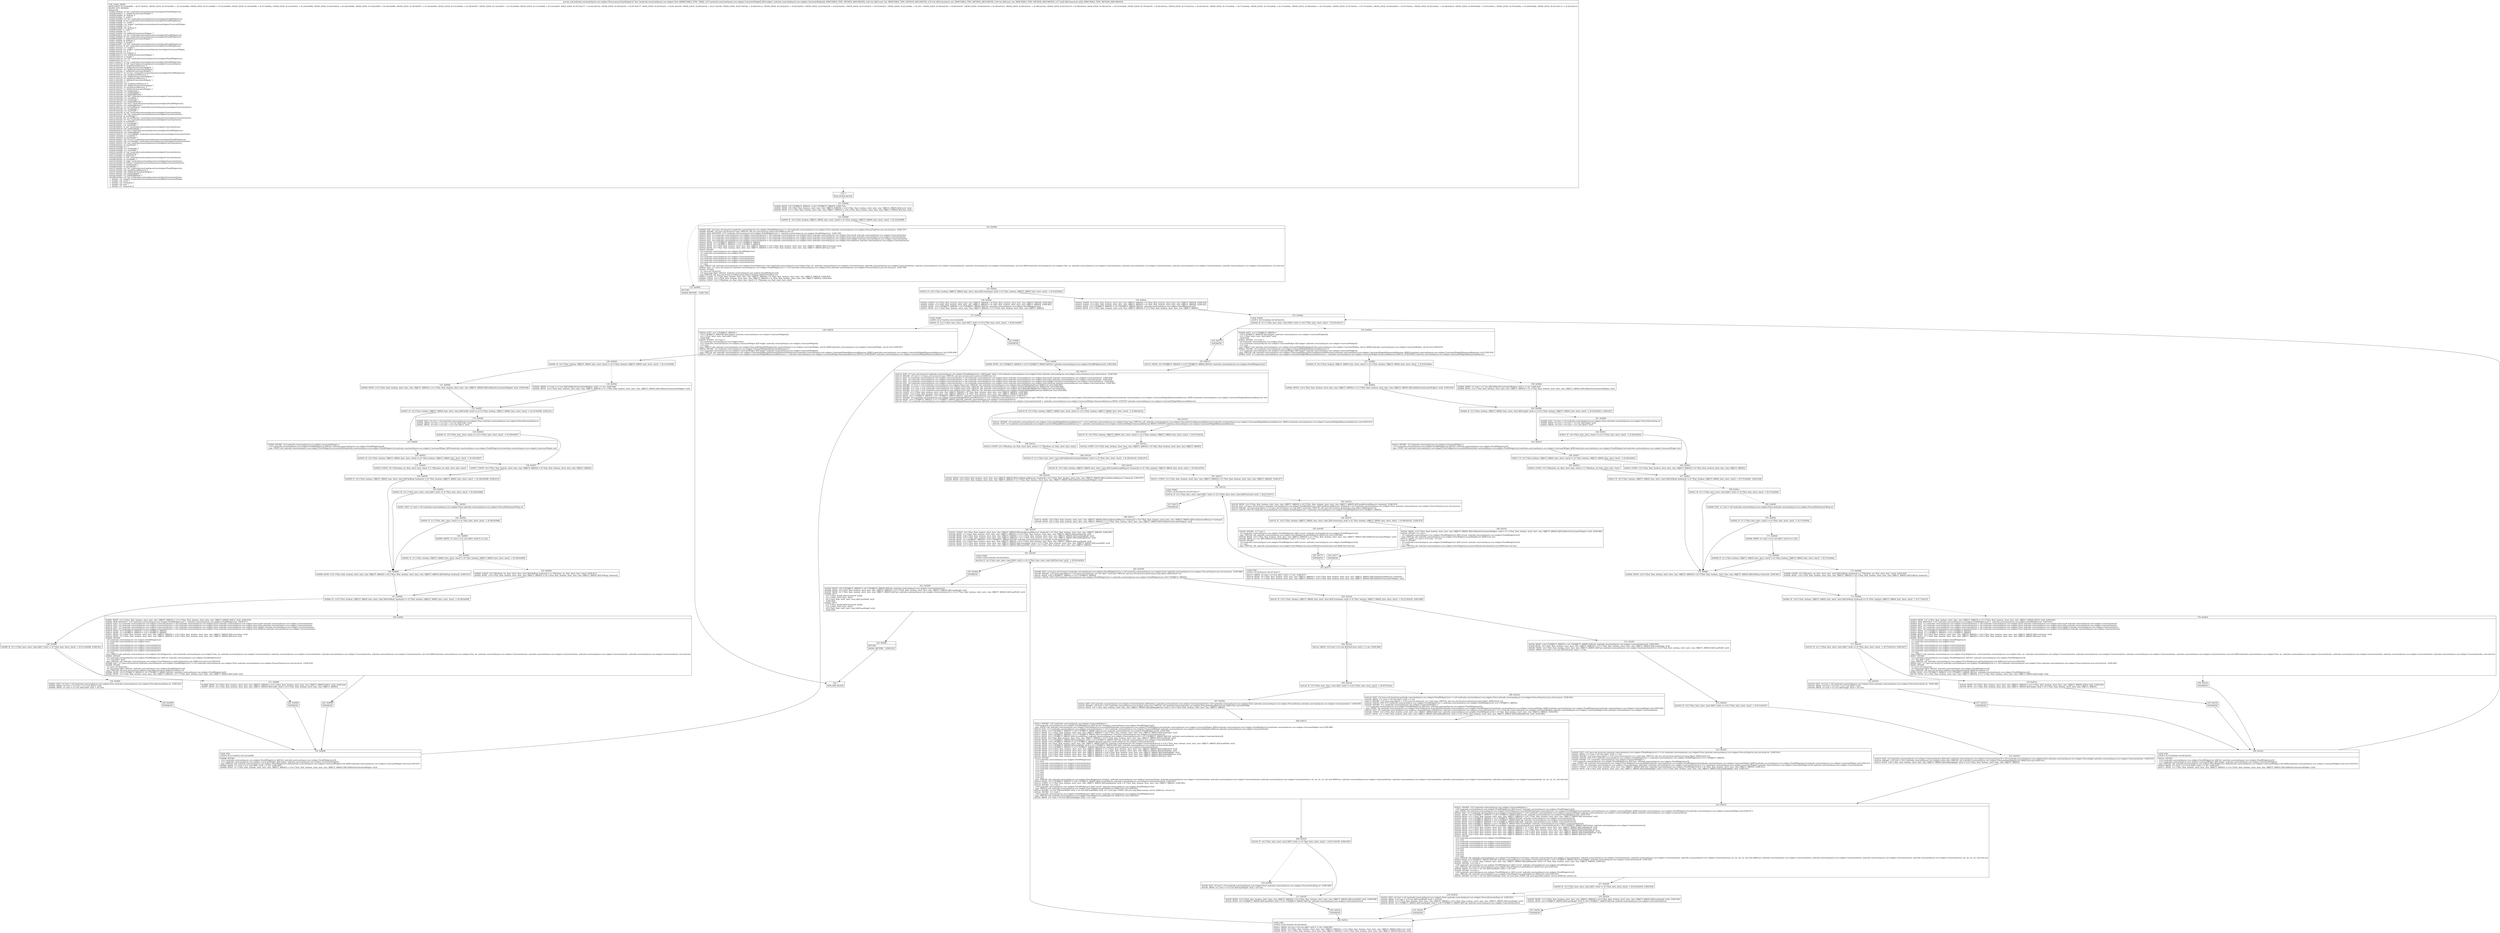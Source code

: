 digraph "CFG forandroidx.constraintlayout.core.widgets.Flow.measureChainWrap([Landroidx\/constraintlayout\/core\/widgets\/ConstraintWidget;III[I)V" {
Node_119 [shape=record,label="{119\:\ ?|MTH_ENTER_BLOCK\l}"];
Node_121 [shape=record,label="{121\:\ 0x0000|0x0000: MOVE  (r8 I:??[OBJECT, ARRAY]) = (r32 I:??[OBJECT, ARRAY])  (LINE:793)\l0x0002: MOVE  (r9 I:??[int, float, boolean, short, byte, char, OBJECT, ARRAY]) = (r34 I:??[int, float, boolean, short, byte, char, OBJECT, ARRAY] A[D('count' int)]) \l0x0004: MOVE  (r15 I:??[int, float, boolean, short, byte, char, OBJECT, ARRAY]) = (r36 I:??[int, float, boolean, short, byte, char, OBJECT, ARRAY] A[D('max' int)]) \l}"];
Node_122 [shape=record,label="{122\:\ 0x0006|0x0006: IF  (r9 I:??[int, boolean, OBJECT, ARRAY, byte, short, char]) != (0 ??[int, boolean, OBJECT, ARRAY, byte, short, char])  \-\> B:124:0x0009 \l}"];
Node_123 [shape=record,label="{123\:\ 0x0008|RETURN\l|0x0008: RETURN    (LINE:794)\l}"];
Node_120 [shape=record,label="{120\:\ ?|MTH_EXIT_BLOCK\l}"];
Node_124 [shape=record,label="{124\:\ 0x0009|0x0009: IGET  (r0 I:java.util.ArrayList\<androidx.constraintlayout.core.widgets.Flow$WidgetsList\>) = (r8 I:androidx.constraintlayout.core.widgets.Flow) androidx.constraintlayout.core.widgets.Flow.mChainList java.util.ArrayList  (LINE:797)\l0x000b: INVOKE  (r0 I:java.util.ArrayList) type: VIRTUAL call: java.util.ArrayList.clear():void A[MD:():void (c)]\l0x000e: NEW_INSTANCE  (r10 I:androidx.constraintlayout.core.widgets.Flow$WidgetsList) =  androidx.constraintlayout.core.widgets.Flow$WidgetsList  (LINE:798)\l0x0010: IGET  (r3 I:androidx.constraintlayout.core.widgets.ConstraintAnchor) = (r8 I:androidx.constraintlayout.core.widgets.Flow) androidx.constraintlayout.core.widgets.Flow.mLeft androidx.constraintlayout.core.widgets.ConstraintAnchor \l0x0012: IGET  (r4 I:androidx.constraintlayout.core.widgets.ConstraintAnchor) = (r8 I:androidx.constraintlayout.core.widgets.Flow) androidx.constraintlayout.core.widgets.Flow.mTop androidx.constraintlayout.core.widgets.ConstraintAnchor \l0x0014: IGET  (r5 I:androidx.constraintlayout.core.widgets.ConstraintAnchor) = (r8 I:androidx.constraintlayout.core.widgets.Flow) androidx.constraintlayout.core.widgets.Flow.mRight androidx.constraintlayout.core.widgets.ConstraintAnchor \l0x0016: IGET  (r6 I:androidx.constraintlayout.core.widgets.ConstraintAnchor) = (r8 I:androidx.constraintlayout.core.widgets.Flow) androidx.constraintlayout.core.widgets.Flow.mBottom androidx.constraintlayout.core.widgets.ConstraintAnchor \l0x0018: MOVE  (r0 I:??[OBJECT, ARRAY]) = (r10 I:??[OBJECT, ARRAY]) \l0x0019: MOVE  (r1 I:??[OBJECT, ARRAY]) = (r32 I:??[OBJECT, ARRAY]) \l0x001b: MOVE  (r2 I:??[int, float, boolean, short, byte, char, OBJECT, ARRAY]) = (r35 I:??[int, float, boolean, short, byte, char, OBJECT, ARRAY] A[D('orientation' int)]) \l0x001d: MOVE  (r7 I:??[int, float, boolean, short, byte, char, OBJECT, ARRAY]) = (r36 I:??[int, float, boolean, short, byte, char, OBJECT, ARRAY] A[D('max' int)]) \l0x001f: INVOKE  \l  (r0 I:androidx.constraintlayout.core.widgets.Flow$WidgetsList)\l  (r1 I:androidx.constraintlayout.core.widgets.Flow)\l  (r2 I:int)\l  (r3 I:androidx.constraintlayout.core.widgets.ConstraintAnchor)\l  (r4 I:androidx.constraintlayout.core.widgets.ConstraintAnchor)\l  (r5 I:androidx.constraintlayout.core.widgets.ConstraintAnchor)\l  (r6 I:androidx.constraintlayout.core.widgets.ConstraintAnchor)\l  (r7 I:int)\l type: DIRECT call: androidx.constraintlayout.core.widgets.Flow.WidgetsList.\<init\>(androidx.constraintlayout.core.widgets.Flow, int, androidx.constraintlayout.core.widgets.ConstraintAnchor, androidx.constraintlayout.core.widgets.ConstraintAnchor, androidx.constraintlayout.core.widgets.ConstraintAnchor, androidx.constraintlayout.core.widgets.ConstraintAnchor, int):void A[MD:(androidx.constraintlayout.core.widgets.Flow, int, androidx.constraintlayout.core.widgets.ConstraintAnchor, androidx.constraintlayout.core.widgets.ConstraintAnchor, androidx.constraintlayout.core.widgets.ConstraintAnchor, androidx.constraintlayout.core.widgets.ConstraintAnchor, int):void (m)]\l0x0022: IGET  (r1 I:java.util.ArrayList\<androidx.constraintlayout.core.widgets.Flow$WidgetsList\>) = (r8 I:androidx.constraintlayout.core.widgets.Flow) androidx.constraintlayout.core.widgets.Flow.mChainList java.util.ArrayList  (LINE:799)\l0x0024: INVOKE  \l  (r1 I:java.util.ArrayList)\l  (r0 I:java.lang.Object A[D('list' androidx.constraintlayout.core.widgets.Flow$WidgetsList)])\l type: VIRTUAL call: java.util.ArrayList.add(java.lang.Object):boolean A[MD:(E):boolean (c)]\l0x0027: CONST  (r1 I:??[int, float, boolean, short, byte, char, OBJECT, ARRAY]) = (0 ??[int, float, boolean, short, byte, char, OBJECT, ARRAY])  (LINE:801)\l0x0028: CONST  (r21 I:??[int, float, boolean, short, byte, char, OBJECT, ARRAY]) = (0 ??[int, float, boolean, short, byte, char, OBJECT, ARRAY])  (LINE:803)\l0x002a: CONST  (r22 I:??[boolean, int, float, short, byte, char]) = (1 ??[boolean, int, float, short, byte, char]) \l}"];
Node_125 [shape=record,label="{125\:\ 0x002c|0x002c: IF  (r35 I:??[int, boolean, OBJECT, ARRAY, byte, short, char] A[D('orientation' int)]) != (0 ??[int, boolean, OBJECT, ARRAY, byte, short, char])  \-\> B:154:0x00a2 \l}"];
Node_126 [shape=record,label="{126\:\ 0x002e|0x002e: CONST  (r2 I:??[int, float, boolean, short, byte, char, OBJECT, ARRAY]) = (0 ??[int, float, boolean, short, byte, char, OBJECT, ARRAY])  (LINE:804)\l0x002f: CONST  (r3 I:??[int, float, boolean, short, byte, char, OBJECT, ARRAY]) = (0 ??[int, float, boolean, short, byte, char, OBJECT, ARRAY])  (LINE:805)\l0x0030: MOVE  (r10 I:??[OBJECT, ARRAY]) = (r0 I:??[OBJECT, ARRAY] A[D('list' androidx.constraintlayout.core.widgets.Flow$WidgetsList)]) \l0x0031: MOVE  (r11 I:??[int, float, boolean, short, byte, char, OBJECT, ARRAY]) = (r3 I:??[int, float, boolean, short, byte, char, OBJECT, ARRAY]) \l}"];
Node_127 [shape=record,label="{127\:\ 0x0032|LOOP_START\lLOOP:0: B:127:0x0032\-\>B:152:0x0098\l|0x0032: IF  (r11 I:??[int, byte, short, char] A[D('i' int)]) \>= (r9 I:??[int, byte, short, char])  \-\> B:223:0x009f \l}"];
Node_128 [shape=record,label="{128\:\ 0x0034|0x0034: AGET  (r12 I:??[OBJECT, ARRAY]) = \l  (r33 I:??[OBJECT, ARRAY][] A[D('widgets' androidx.constraintlayout.core.widgets.ConstraintWidget[])])\l  (r11 I:??[int, short, byte, char] A[D('i' int)])\l  (LINE:806)\l0x0036: INVOKE  (r13 I:int) = \l  (r8 I:androidx.constraintlayout.core.widgets.Flow)\l  (r12 I:androidx.constraintlayout.core.widgets.ConstraintWidget A[D('widget' androidx.constraintlayout.core.widgets.ConstraintWidget)])\l  (r15 I:int)\l type: DIRECT call: androidx.constraintlayout.core.widgets.Flow.getWidgetWidth(androidx.constraintlayout.core.widgets.ConstraintWidget, int):int A[MD:(androidx.constraintlayout.core.widgets.ConstraintWidget, int):int (m)] (LINE:807)\l0x003a: INVOKE  (r0 I:androidx.constraintlayout.core.widgets.ConstraintWidget$DimensionBehaviour) = \l  (r12 I:androidx.constraintlayout.core.widgets.ConstraintWidget A[D('widget' androidx.constraintlayout.core.widgets.ConstraintWidget)])\l type: VIRTUAL call: androidx.constraintlayout.core.widgets.ConstraintWidget.getHorizontalDimensionBehaviour():androidx.constraintlayout.core.widgets.ConstraintWidget$DimensionBehaviour A[MD:():androidx.constraintlayout.core.widgets.ConstraintWidget$DimensionBehaviour (m)] (LINE:808)\l0x003e: SGET  (r3 I:androidx.constraintlayout.core.widgets.ConstraintWidget$DimensionBehaviour) =  androidx.constraintlayout.core.widgets.ConstraintWidget.DimensionBehaviour.MATCH_CONSTRAINT androidx.constraintlayout.core.widgets.ConstraintWidget$DimensionBehaviour \l}"];
Node_129 [shape=record,label="{129\:\ 0x0040|0x0040: IF  (r0 I:??[int, boolean, OBJECT, ARRAY, byte, short, char]) != (r3 I:??[int, boolean, OBJECT, ARRAY, byte, short, char])  \-\> B:131:0x0046 \l}"];
Node_130 [shape=record,label="{130\:\ 0x0042|0x0042: ARITH  (r1 I:int) = (r1 I:int A[D('nbMatchConstraintsWidgets' int)]) + (1 int)  (LINE:809)\l0x0044: MOVE  (r14 I:??[int, float, boolean, short, byte, char, OBJECT, ARRAY]) = (r1 I:??[int, float, boolean, short, byte, char, OBJECT, ARRAY] A[D('nbMatchConstraintsWidgets' int)]) \l}"];
Node_132 [shape=record,label="{132\:\ 0x0047|0x0047: IF  (r2 I:??[int, boolean, OBJECT, ARRAY, byte, short, char] A[D('width' int)]) == (r15 I:??[int, boolean, OBJECT, ARRAY, byte, short, char])  \-\> B:135:0x004f  (LINE:811)\l}"];
Node_133 [shape=record,label="{133\:\ 0x0049|0x0049: IGET  (r0 I:int) = (r8 I:androidx.constraintlayout.core.widgets.Flow) androidx.constraintlayout.core.widgets.Flow.mHorizontalGap int \l0x004b: ARITH  (r0 I:int) = (r0 I:int) + (r2 I:int A[D('width' int)]) \l0x004c: ARITH  (r0 I:int) = (r0 I:int) + (r13 I:int A[D('w' int)]) \l}"];
Node_134 [shape=record,label="{134\:\ 0x004d|0x004d: IF  (r0 I:??[int, byte, short, char]) \<= (r15 I:??[int, byte, short, char])  \-\> B:138:0x0057 \l}"];
Node_138 [shape=record,label="{138\:\ 0x0057|0x0057: CONST  (r0 I:??[int, float, boolean, short, byte, char, OBJECT, ARRAY]) = (0 ??[int, float, boolean, short, byte, char, OBJECT, ARRAY]) \l}"];
Node_139 [shape=record,label="{139\:\ 0x0058|0x0058: IF  (r0 I:??[int, boolean, OBJECT, ARRAY, byte, short, char] A[D('doWrap' boolean)]) != (0 ??[int, boolean, OBJECT, ARRAY, byte, short, char])  \-\> B:146:0x0068  (LINE:812)\l}"];
Node_140 [shape=record,label="{140\:\ 0x005a|0x005a: IF  (r11 I:??[int, byte, short, char] A[D('i' int)]) \<= (0 ??[int, byte, short, char])  \-\> B:146:0x0068 \l}"];
Node_141 [shape=record,label="{141\:\ 0x005c|0x005c: IGET  (r1 I:int) = (r8 I:androidx.constraintlayout.core.widgets.Flow) androidx.constraintlayout.core.widgets.Flow.mMaxElementsWrap int \l}"];
Node_142 [shape=record,label="{142\:\ 0x005e|0x005e: IF  (r1 I:??[int, byte, short, char]) \<= (0 ??[int, byte, short, char])  \-\> B:146:0x0068 \l}"];
Node_143 [shape=record,label="{143\:\ 0x0060|0x0060: ARITH  (r1 I:int) = (r11 I:int A[D('i' int)]) % (r1 I:int) \l}"];
Node_144 [shape=record,label="{144\:\ 0x0062|0x0062: IF  (r1 I:??[int, boolean, OBJECT, ARRAY, byte, short, char]) != (0 ??[int, boolean, OBJECT, ARRAY, byte, short, char])  \-\> B:146:0x0068 \l}"];
Node_145 [shape=record,label="{145\:\ 0x0064|0x0064: CONST  (r0 I:??[boolean, int, float, short, byte, char] A[D('doWrap' boolean)]) = (1 ??[boolean, int, float, short, byte, char])  (LINE:813)\l0x0065: MOVE  (r16 I:??[int, float, boolean, short, byte, char, OBJECT, ARRAY]) = (r0 I:??[int, float, boolean, short, byte, char, OBJECT, ARRAY] A[D('doWrap' boolean)]) \l}"];
Node_147 [shape=record,label="{147\:\ 0x006a|0x006a: IF  (r16 I:??[int, boolean, OBJECT, ARRAY, byte, short, char] A[D('doWrap' boolean)]) == (0 ??[int, boolean, OBJECT, ARRAY, byte, short, char])  \-\> B:149:0x008f \l}"];
Node_148 [shape=record,label="{148\:\ 0x006c|0x006c: MOVE  (r17 I:??[int, float, boolean, short, byte, char, OBJECT, ARRAY]) = (r13 I:??[int, float, boolean, short, byte, char, OBJECT, ARRAY] A[D('w' int)])  (LINE:816)\l0x006e: NEW_INSTANCE  (r18 I:androidx.constraintlayout.core.widgets.Flow$WidgetsList) =  androidx.constraintlayout.core.widgets.Flow$WidgetsList  (LINE:817)\l0x0070: IGET  (r3 I:androidx.constraintlayout.core.widgets.ConstraintAnchor) = (r8 I:androidx.constraintlayout.core.widgets.Flow) androidx.constraintlayout.core.widgets.Flow.mLeft androidx.constraintlayout.core.widgets.ConstraintAnchor \l0x0072: IGET  (r4 I:androidx.constraintlayout.core.widgets.ConstraintAnchor) = (r8 I:androidx.constraintlayout.core.widgets.Flow) androidx.constraintlayout.core.widgets.Flow.mTop androidx.constraintlayout.core.widgets.ConstraintAnchor \l0x0074: IGET  (r5 I:androidx.constraintlayout.core.widgets.ConstraintAnchor) = (r8 I:androidx.constraintlayout.core.widgets.Flow) androidx.constraintlayout.core.widgets.Flow.mRight androidx.constraintlayout.core.widgets.ConstraintAnchor \l0x0076: IGET  (r6 I:androidx.constraintlayout.core.widgets.ConstraintAnchor) = (r8 I:androidx.constraintlayout.core.widgets.Flow) androidx.constraintlayout.core.widgets.Flow.mBottom androidx.constraintlayout.core.widgets.ConstraintAnchor \l0x0078: MOVE  (r0 I:??[OBJECT, ARRAY]) = (r18 I:??[OBJECT, ARRAY]) \l0x007a: MOVE  (r1 I:??[OBJECT, ARRAY]) = (r32 I:??[OBJECT, ARRAY]) \l0x007c: MOVE  (r2 I:??[int, float, boolean, short, byte, char, OBJECT, ARRAY]) = (r35 I:??[int, float, boolean, short, byte, char, OBJECT, ARRAY] A[D('orientation' int)]) \l0x007e: MOVE  (r7 I:??[int, float, boolean, short, byte, char, OBJECT, ARRAY]) = (r36 I:??[int, float, boolean, short, byte, char, OBJECT, ARRAY] A[D('max' int)]) \l0x0080: INVOKE  \l  (r0 I:androidx.constraintlayout.core.widgets.Flow$WidgetsList)\l  (r1 I:androidx.constraintlayout.core.widgets.Flow)\l  (r2 I:int)\l  (r3 I:androidx.constraintlayout.core.widgets.ConstraintAnchor)\l  (r4 I:androidx.constraintlayout.core.widgets.ConstraintAnchor)\l  (r5 I:androidx.constraintlayout.core.widgets.ConstraintAnchor)\l  (r6 I:androidx.constraintlayout.core.widgets.ConstraintAnchor)\l  (r7 I:int)\l type: DIRECT call: androidx.constraintlayout.core.widgets.Flow.WidgetsList.\<init\>(androidx.constraintlayout.core.widgets.Flow, int, androidx.constraintlayout.core.widgets.ConstraintAnchor, androidx.constraintlayout.core.widgets.ConstraintAnchor, androidx.constraintlayout.core.widgets.ConstraintAnchor, androidx.constraintlayout.core.widgets.ConstraintAnchor, int):void A[MD:(androidx.constraintlayout.core.widgets.Flow, int, androidx.constraintlayout.core.widgets.ConstraintAnchor, androidx.constraintlayout.core.widgets.ConstraintAnchor, androidx.constraintlayout.core.widgets.ConstraintAnchor, androidx.constraintlayout.core.widgets.ConstraintAnchor, int):void (m)]\l0x0083: INVOKE  \l  (r0 I:androidx.constraintlayout.core.widgets.Flow$WidgetsList A[D('list' androidx.constraintlayout.core.widgets.Flow$WidgetsList)])\l  (r11 I:int A[D('i' int)])\l type: VIRTUAL call: androidx.constraintlayout.core.widgets.Flow.WidgetsList.setStartIndex(int):void A[MD:(int):void (m)] (LINE:818)\l0x0086: IGET  (r1 I:java.util.ArrayList\<androidx.constraintlayout.core.widgets.Flow$WidgetsList\>) = (r8 I:androidx.constraintlayout.core.widgets.Flow) androidx.constraintlayout.core.widgets.Flow.mChainList java.util.ArrayList  (LINE:819)\l0x0088: INVOKE  \l  (r1 I:java.util.ArrayList)\l  (r0 I:java.lang.Object A[D('list' androidx.constraintlayout.core.widgets.Flow$WidgetsList)])\l type: VIRTUAL call: java.util.ArrayList.add(java.lang.Object):boolean A[MD:(E):boolean (c)]\l0x008b: MOVE  (r10 I:??[OBJECT, ARRAY]) = (r0 I:??[OBJECT, ARRAY] A[D('list' androidx.constraintlayout.core.widgets.Flow$WidgetsList)]) \l0x008c: MOVE  (r2 I:??[int, float, boolean, short, byte, char, OBJECT, ARRAY]) = (r17 I:??[int, float, boolean, short, byte, char, OBJECT, ARRAY] A[D('width' int)]) \l}"];
Node_225 [shape=record,label="{225\:\ 0x0098|SYNTHETIC\l}"];
Node_152 [shape=record,label="{152\:\ 0x0098|LOOP_END\lLOOP:0: B:127:0x0032\-\>B:152:0x0098\l|0x0098: INVOKE  \l  (r10 I:androidx.constraintlayout.core.widgets.Flow$WidgetsList A[D('list' androidx.constraintlayout.core.widgets.Flow$WidgetsList)])\l  (r12 I:androidx.constraintlayout.core.widgets.ConstraintWidget A[D('widget' androidx.constraintlayout.core.widgets.ConstraintWidget)])\l type: VIRTUAL call: androidx.constraintlayout.core.widgets.Flow.WidgetsList.add(androidx.constraintlayout.core.widgets.ConstraintWidget):void A[MD:(androidx.constraintlayout.core.widgets.ConstraintWidget):void (m)] (LINE:827)\l0x009b: ARITH  (r11 I:int) = (r11 I:int A[D('i' int)]) + (1 int)  (LINE:805)\l0x009d: MOVE  (r1 I:??[int, float, boolean, short, byte, char, OBJECT, ARRAY]) = (r14 I:??[int, float, boolean, short, byte, char, OBJECT, ARRAY] A[D('nbMatchConstraintsWidgets' int)]) \l}"];
Node_149 [shape=record,label="{149\:\ 0x008f|0x008f: IF  (r11 I:??[int, byte, short, char] A[D('i' int)]) \<= (0 ??[int, byte, short, char])  \-\> B:151:0x0096  (LINE:821)\l}"];
Node_150 [shape=record,label="{150\:\ 0x0091|0x0091: IGET  (r0 I:int) = (r8 I:androidx.constraintlayout.core.widgets.Flow) androidx.constraintlayout.core.widgets.Flow.mHorizontalGap int  (LINE:822)\l0x0093: ARITH  (r0 I:int) = (r0 I:int) + (r13 I:int A[D('w' int)]) \l0x0094: ARITH  (r2 I:int) = (r2 I:int A[D('width' int)]) + (r0 I:int) \l}"];
Node_226 [shape=record,label="{226\:\ 0x0098|SYNTHETIC\l}"];
Node_151 [shape=record,label="{151\:\ 0x0096|0x0096: MOVE  (r0 I:??[int, float, boolean, short, byte, char, OBJECT, ARRAY]) = (r13 I:??[int, float, boolean, short, byte, char, OBJECT, ARRAY] A[D('w' int)])  (LINE:824)\l0x0097: MOVE  (r2 I:??[int, float, boolean, short, byte, char, OBJECT, ARRAY] A[D('width' int)]) = (r0 I:??[int, float, boolean, short, byte, char, OBJECT, ARRAY]) \l}"];
Node_224 [shape=record,label="{224\:\ 0x0098|SYNTHETIC\l}"];
Node_146 [shape=record,label="{146\:\ 0x0068|0x0068: MOVE  (r16 I:??[int, float, boolean, short, byte, char, OBJECT, ARRAY]) = (r0 I:??[int, float, boolean, short, byte, char, OBJECT, ARRAY] A[D('doWrap' boolean)])  (LINE:815)\l}"];
Node_135 [shape=record,label="{135\:\ 0x004f|0x004f: INVOKE  (r0 I:androidx.constraintlayout.core.widgets.ConstraintWidget) = \l  (r10 I:androidx.constraintlayout.core.widgets.Flow$WidgetsList A[D('list' androidx.constraintlayout.core.widgets.Flow$WidgetsList)])\l type: STATIC call: androidx.constraintlayout.core.widgets.Flow.WidgetsList.access$2000(androidx.constraintlayout.core.widgets.Flow$WidgetsList):androidx.constraintlayout.core.widgets.ConstraintWidget A[MD:(androidx.constraintlayout.core.widgets.Flow$WidgetsList):androidx.constraintlayout.core.widgets.ConstraintWidget (m)]\l}"];
Node_136 [shape=record,label="{136\:\ 0x0053|0x0053: IF  (r0 I:??[int, boolean, OBJECT, ARRAY, byte, short, char]) == (0 ??[int, boolean, OBJECT, ARRAY, byte, short, char])  \-\> B:138:0x0057 \l}"];
Node_137 [shape=record,label="{137\:\ 0x0055|0x0055: CONST  (r0 I:??[boolean, int, float, short, byte, char]) = (1 ??[boolean, int, float, short, byte, char]) \l}"];
Node_131 [shape=record,label="{131\:\ 0x0046|0x0046: MOVE  (r14 I:??[int, float, boolean, short, byte, char, OBJECT, ARRAY]) = (r1 I:??[int, float, boolean, short, byte, char, OBJECT, ARRAY] A[D('nbMatchConstraintsWidgets' int)])  (LINE:808)\l}"];
Node_223 [shape=record,label="{223\:\ 0x009f|SYNTHETIC\l}"];
Node_153 [shape=record,label="{153\:\ 0x009f|0x009f: MOVE  (r0 I:??[OBJECT, ARRAY]) = (r10 I:??[OBJECT, ARRAY] A[D('list' androidx.constraintlayout.core.widgets.Flow$WidgetsList)])  (LINE:829)\l}"];
Node_182 [shape=record,label="{182\:\ 0x0114|0x0114: IGET  (r2 I:java.util.ArrayList\<androidx.constraintlayout.core.widgets.Flow$WidgetsList\> A[D('height' int)]) = (r8 I:androidx.constraintlayout.core.widgets.Flow) androidx.constraintlayout.core.widgets.Flow.mChainList java.util.ArrayList  (LINE:856)\l0x0116: INVOKE  (r2 I:int) = (r2 I:java.util.ArrayList) type: VIRTUAL call: java.util.ArrayList.size():int A[MD:():int (c)]\l0x011a: IGET  (r3 I:androidx.constraintlayout.core.widgets.ConstraintAnchor) = (r8 I:androidx.constraintlayout.core.widgets.Flow) androidx.constraintlayout.core.widgets.Flow.mLeft androidx.constraintlayout.core.widgets.ConstraintAnchor  (LINE:858)\l0x011c: IGET  (r4 I:androidx.constraintlayout.core.widgets.ConstraintAnchor) = (r8 I:androidx.constraintlayout.core.widgets.Flow) androidx.constraintlayout.core.widgets.Flow.mTop androidx.constraintlayout.core.widgets.ConstraintAnchor  (LINE:859)\l0x011e: IGET  (r5 I:androidx.constraintlayout.core.widgets.ConstraintAnchor) = (r8 I:androidx.constraintlayout.core.widgets.Flow) androidx.constraintlayout.core.widgets.Flow.mRight androidx.constraintlayout.core.widgets.ConstraintAnchor  (LINE:860)\l0x0120: IGET  (r6 I:androidx.constraintlayout.core.widgets.ConstraintAnchor) = (r8 I:androidx.constraintlayout.core.widgets.Flow) androidx.constraintlayout.core.widgets.Flow.mBottom androidx.constraintlayout.core.widgets.ConstraintAnchor  (LINE:861)\l0x0122: INVOKE  (r7 I:int) = (r32 I:androidx.constraintlayout.core.widgets.Flow) type: VIRTUAL call: androidx.constraintlayout.core.widgets.Flow.getPaddingLeft():int A[MD:():int (m)] (LINE:863)\l0x0126: INVOKE  (r10 I:int) = (r32 I:androidx.constraintlayout.core.widgets.Flow) type: VIRTUAL call: androidx.constraintlayout.core.widgets.Flow.getPaddingTop():int A[MD:():int (m)] (LINE:864)\l0x012a: INVOKE  (r11 I:int) = (r32 I:androidx.constraintlayout.core.widgets.Flow) type: VIRTUAL call: androidx.constraintlayout.core.widgets.Flow.getPaddingRight():int A[MD:():int (m)] (LINE:865)\l0x012e: INVOKE  (r12 I:int) = (r32 I:androidx.constraintlayout.core.widgets.Flow) type: VIRTUAL call: androidx.constraintlayout.core.widgets.Flow.getPaddingBottom():int A[MD:():int (m)] (LINE:866)\l0x0132: CONST  (r13 I:??[int, float, boolean, short, byte, char, OBJECT, ARRAY]) = (0 ??[int, float, boolean, short, byte, char, OBJECT, ARRAY])  (LINE:868)\l0x0133: CONST  (r14 I:??[int, float, boolean, short, byte, char, OBJECT, ARRAY]) = (0 ??[int, float, boolean, short, byte, char, OBJECT, ARRAY])  (LINE:869)\l0x0135: MOVE  (r23 I:??[OBJECT, ARRAY]) = (r0 I:??[OBJECT, ARRAY] A[D('list' androidx.constraintlayout.core.widgets.Flow$WidgetsList)])  (LINE:872)\l0x0137: INVOKE  (r0 I:androidx.constraintlayout.core.widgets.ConstraintWidget$DimensionBehaviour) = (r32 I:androidx.constraintlayout.core.widgets.Flow) type: VIRTUAL call: androidx.constraintlayout.core.widgets.Flow.getHorizontalDimensionBehaviour():androidx.constraintlayout.core.widgets.ConstraintWidget$DimensionBehaviour A[MD:():androidx.constraintlayout.core.widgets.ConstraintWidget$DimensionBehaviour (m)]\l0x013b: MOVE  (r16 I:??[OBJECT, ARRAY]) = (r3 I:??[OBJECT, ARRAY] A[D('left' androidx.constraintlayout.core.widgets.ConstraintAnchor)]) \l0x013d: SGET  (r3 I:androidx.constraintlayout.core.widgets.ConstraintWidget$DimensionBehaviour A[D('left' androidx.constraintlayout.core.widgets.ConstraintAnchor)]) =  androidx.constraintlayout.core.widgets.ConstraintWidget.DimensionBehaviour.WRAP_CONTENT androidx.constraintlayout.core.widgets.ConstraintWidget$DimensionBehaviour \l}"];
Node_183 [shape=record,label="{183\:\ 0x013f|0x013f: IF  (r0 I:??[int, boolean, OBJECT, ARRAY, byte, short, char]) == (r3 I:??[int, boolean, OBJECT, ARRAY, byte, short, char])  \-\> B:188:0x014c \l}"];
Node_184 [shape=record,label="{184\:\ 0x0141|0x0141: INVOKE  (r0 I:androidx.constraintlayout.core.widgets.ConstraintWidget$DimensionBehaviour) = (r32 I:androidx.constraintlayout.core.widgets.Flow) type: VIRTUAL call: androidx.constraintlayout.core.widgets.Flow.getVerticalDimensionBehaviour():androidx.constraintlayout.core.widgets.ConstraintWidget$DimensionBehaviour A[MD:():androidx.constraintlayout.core.widgets.ConstraintWidget$DimensionBehaviour (m)] (LINE:873)\l0x0145: SGET  (r3 I:androidx.constraintlayout.core.widgets.ConstraintWidget$DimensionBehaviour) =  androidx.constraintlayout.core.widgets.ConstraintWidget.DimensionBehaviour.WRAP_CONTENT androidx.constraintlayout.core.widgets.ConstraintWidget$DimensionBehaviour \l}"];
Node_185 [shape=record,label="{185\:\ 0x0147|0x0147: IF  (r0 I:??[int, boolean, OBJECT, ARRAY, byte, short, char]) != (r3 I:??[int, boolean, OBJECT, ARRAY, byte, short, char])  \-\> B:187:0x014a \l}"];
Node_187 [shape=record,label="{187\:\ 0x014a|0x014a: CONST  (r0 I:??[int, float, boolean, short, byte, char, OBJECT, ARRAY]) = (0 ??[int, float, boolean, short, byte, char, OBJECT, ARRAY]) \l}"];
Node_189 [shape=record,label="{189\:\ 0x014d|0x014d: IF  (r1 I:??[int, byte, short, char] A[D('nbMatchConstraintsWidgets' int)]) \<= (0 ??[int, byte, short, char])  \-\> B:199:0x0183  (LINE:875)\l}"];
Node_190 [shape=record,label="{190\:\ 0x014f|0x014f: IF  (r0 I:??[int, boolean, OBJECT, ARRAY, byte, short, char] A[D('needInternalMeasure' boolean)]) == (0 ??[int, boolean, OBJECT, ARRAY, byte, short, char])  \-\> B:199:0x0183 \l}"];
Node_191 [shape=record,label="{191\:\ 0x0151|0x0151: CONST  (r3 I:??[int, float, boolean, short, byte, char, OBJECT, ARRAY]) = (0 ??[int, float, boolean, short, byte, char, OBJECT, ARRAY])  (LINE:877)\l}"];
Node_192 [shape=record,label="{192\:\ 0x0152|LOOP_START\lLOOP:1: B:192:0x0152\-\>B:197:0x0177\l|0x0152: IF  (r3 I:??[int, byte, short, char] A[D('i' int)]) \>= (r2 I:??[int, byte, short, char] A[D('listCount' int)])  \-\> B:227:0x017e \l}"];
Node_193 [shape=record,label="{193\:\ 0x0154|0x0154: MOVE  (r24 I:??[int, float, boolean, short, byte, char, OBJECT, ARRAY]) = (r0 I:??[int, float, boolean, short, byte, char, OBJECT, ARRAY] A[D('needInternalMeasure' boolean)])  (LINE:878)\l0x0156: IGET  (r0 I:java.util.ArrayList\<androidx.constraintlayout.core.widgets.Flow$WidgetsList\> A[D('needInternalMeasure' boolean)]) = (r8 I:androidx.constraintlayout.core.widgets.Flow) androidx.constraintlayout.core.widgets.Flow.mChainList java.util.ArrayList \l0x0158: INVOKE  (r0 I:java.lang.Object) = (r0 I:java.util.ArrayList), (r3 I:int A[D('i' int)]) type: VIRTUAL call: java.util.ArrayList.get(int):java.lang.Object A[MD:(int):E (c)]\l0x015c: CHECK_CAST (r0 I:androidx.constraintlayout.core.widgets.Flow$WidgetsList) = (androidx.constraintlayout.core.widgets.Flow$WidgetsList) (r0 I:??[OBJECT, ARRAY]) \l}"];
Node_194 [shape=record,label="{194\:\ 0x015e|0x015e: IF  (r35 I:??[int, boolean, OBJECT, ARRAY, byte, short, char] A[D('orientation' int)]) != (0 ??[int, boolean, OBJECT, ARRAY, byte, short, char])  \-\> B:196:0x016c  (LINE:879)\l}"];
Node_195 [shape=record,label="{195\:\ 0x0160|0x0160: INVOKE  (r17 I:int) = \l  (r0 I:androidx.constraintlayout.core.widgets.Flow$WidgetsList A[D('current' androidx.constraintlayout.core.widgets.Flow$WidgetsList)])\l type: VIRTUAL call: androidx.constraintlayout.core.widgets.Flow.WidgetsList.getWidth():int A[MD:():int (m)] (LINE:880)\l0x0164: MOVE  (r25 I:??[int, float, boolean, short, byte, char, OBJECT, ARRAY]) = (r1 I:??[int, float, boolean, short, byte, char, OBJECT, ARRAY] A[D('nbMatchConstraintsWidgets' int)]) \l0x0166: ARITH  (r1 I:int A[D('nbMatchConstraintsWidgets' int)]) = (r15 I:int) \- (r17 I:int) \l0x0168: INVOKE  \l  (r0 I:androidx.constraintlayout.core.widgets.Flow$WidgetsList A[D('current' androidx.constraintlayout.core.widgets.Flow$WidgetsList)])\l  (r1 I:int)\l type: VIRTUAL call: androidx.constraintlayout.core.widgets.Flow.WidgetsList.measureMatchConstraints(int):void A[MD:(int):void (m)]\l}"];
Node_229 [shape=record,label="{229\:\ 0x0177|SYNTHETIC\l}"];
Node_197 [shape=record,label="{197\:\ 0x0177|LOOP_END\lLOOP:1: B:192:0x0152\-\>B:197:0x0177\l|0x0177: ARITH  (r3 I:int) = (r3 I:int A[D('i' int)]) + (1 int)  (LINE:877)\l0x0179: MOVE  (r0 I:??[int, float, boolean, short, byte, char, OBJECT, ARRAY]) = (r24 I:??[int, float, boolean, short, byte, char, OBJECT, ARRAY] A[D('needInternalMeasure' boolean)]) \l0x017b: MOVE  (r1 I:??[int, float, boolean, short, byte, char, OBJECT, ARRAY]) = (r25 I:??[int, float, boolean, short, byte, char, OBJECT, ARRAY] A[D('nbMatchConstraintsWidgets' int)]) \l}"];
Node_196 [shape=record,label="{196\:\ 0x016c|0x016c: MOVE  (r25 I:??[int, float, boolean, short, byte, char, OBJECT, ARRAY] A[D('nbMatchConstraintsWidgets' int)]) = (r1 I:??[int, float, boolean, short, byte, char, OBJECT, ARRAY] A[D('nbMatchConstraintsWidgets' int)])  (LINE:882)\l0x016e: INVOKE  (r1 I:int) = \l  (r0 I:androidx.constraintlayout.core.widgets.Flow$WidgetsList A[D('current' androidx.constraintlayout.core.widgets.Flow$WidgetsList)])\l type: VIRTUAL call: androidx.constraintlayout.core.widgets.Flow.WidgetsList.getHeight():int A[MD:():int (m)]\l0x0172: ARITH  (r1 I:int) = (r15 I:int) \- (r1 I:int) \l0x0174: INVOKE  \l  (r0 I:androidx.constraintlayout.core.widgets.Flow$WidgetsList A[D('current' androidx.constraintlayout.core.widgets.Flow$WidgetsList)])\l  (r1 I:int)\l type: VIRTUAL call: androidx.constraintlayout.core.widgets.Flow.WidgetsList.measureMatchConstraints(int):void A[MD:(int):void (m)]\l}"];
Node_228 [shape=record,label="{228\:\ 0x0177|SYNTHETIC\l}"];
Node_227 [shape=record,label="{227\:\ 0x017e|SYNTHETIC\l}"];
Node_198 [shape=record,label="{198\:\ 0x017e|0x017e: MOVE  (r24 I:??[int, float, boolean, short, byte, char, OBJECT, ARRAY] A[D('needInternalMeasure' boolean)]) = (r0 I:??[int, float, boolean, short, byte, char, OBJECT, ARRAY] A[D('needInternalMeasure' boolean)]) \l0x0180: MOVE  (r25 I:??[int, float, boolean, short, byte, char, OBJECT, ARRAY]) = (r1 I:??[int, float, boolean, short, byte, char, OBJECT, ARRAY] A[D('nbMatchConstraintsWidgets' int)]) \l}"];
Node_200 [shape=record,label="{200\:\ 0x0187|0x0187: CONST  (r0 I:??[int, float, boolean, short, byte, char, OBJECT, ARRAY] A[D('needInternalMeasure' boolean)]) = (0 ??[int, float, boolean, short, byte, char, OBJECT, ARRAY])  (LINE:887)\l0x0188: MOVE  (r1 I:??[int, float, boolean, short, byte, char, OBJECT, ARRAY]) = (r10 I:??[int, float, boolean, short, byte, char, OBJECT, ARRAY] A[D('paddingTop' int)]) \l0x0189: MOVE  (r26 I:??[int, float, boolean, short, byte, char, OBJECT, ARRAY]) = (r11 I:??[int, float, boolean, short, byte, char, OBJECT, ARRAY] A[D('paddingRight' int)]) \l0x018b: MOVE  (r27 I:??[int, float, boolean, short, byte, char, OBJECT, ARRAY]) = (r12 I:??[int, float, boolean, short, byte, char, OBJECT, ARRAY] A[D('paddingBottom' int)]) \l0x018d: MOVE  (r3 I:??[OBJECT, ARRAY]) = (r16 I:??[OBJECT, ARRAY] A[D('left' androidx.constraintlayout.core.widgets.ConstraintAnchor)]) \l0x018f: MOVE  (r31 I:??[int, float, boolean, short, byte, char, OBJECT, ARRAY]) = (r14 I:??[int, float, boolean, short, byte, char, OBJECT, ARRAY] A[D('maxHeight' int)]) \l0x0191: MOVE  (r14 I:??[int, float, boolean, short, byte, char, OBJECT, ARRAY] A[D('maxHeight' int)]) = (r13 I:??[int, float, boolean, short, byte, char, OBJECT, ARRAY] A[D('maxWidth' int)]) \l0x0192: MOVE  (r13 I:??[int, float, boolean, short, byte, char, OBJECT, ARRAY] A[D('maxWidth' int)]) = (r31 I:??[int, float, boolean, short, byte, char, OBJECT, ARRAY]) \l}"];
Node_201 [shape=record,label="{201\:\ 0x0194|LOOP_START\lLOOP:2: B:201:0x0194\-\>B:220:0x025c\l|0x0194: IF  (r0 I:??[int, byte, short, char] A[D('i' int)]) \>= (r2 I:??[int, byte, short, char] A[D('listCount' int)])  \-\> B:230:0x0264 \l}"];
Node_202 [shape=record,label="{202\:\ 0x0196|0x0196: IGET  (r10 I:java.util.ArrayList\<androidx.constraintlayout.core.widgets.Flow$WidgetsList\>) = (r8 I:androidx.constraintlayout.core.widgets.Flow) androidx.constraintlayout.core.widgets.Flow.mChainList java.util.ArrayList  (LINE:888)\l0x0198: INVOKE  (r10 I:java.lang.Object) = (r10 I:java.util.ArrayList), (r0 I:int A[D('i' int)]) type: VIRTUAL call: java.util.ArrayList.get(int):java.lang.Object A[MD:(int):E (c)]\l0x019c: MOVE  (r28 I:??[OBJECT, ARRAY]) = (r10 I:??[OBJECT, ARRAY]) \l0x019e: CHECK_CAST (r28 I:androidx.constraintlayout.core.widgets.Flow$WidgetsList) = (androidx.constraintlayout.core.widgets.Flow$WidgetsList) (r28 I:??[OBJECT, ARRAY]) \l}"];
Node_203 [shape=record,label="{203\:\ 0x01a0|0x01a0: IF  (r35 I:??[int, boolean, OBJECT, ARRAY, byte, short, char] A[D('orientation' int)]) != (0 ??[int, boolean, OBJECT, ARRAY, byte, short, char])  \-\> B:212:0x01fd  (LINE:889)\l}"];
Node_204 [shape=record,label="{204\:\ 0x01a2|0x01a2: ARITH  (r10 I:int) = (r2 I:int A[D('listCount' int)]) + (\-1 int)  (LINE:890)\l}"];
Node_205 [shape=record,label="{205\:\ 0x01a4|0x01a4: IF  (r0 I:??[int, byte, short, char] A[D('i' int)]) \>= (r10 I:??[int, byte, short, char])  \-\> B:207:0x01ba \l}"];
Node_206 [shape=record,label="{206\:\ 0x01a6|0x01a6: IGET  (r10 I:java.util.ArrayList\<androidx.constraintlayout.core.widgets.Flow$WidgetsList\>) = (r8 I:androidx.constraintlayout.core.widgets.Flow) androidx.constraintlayout.core.widgets.Flow.mChainList java.util.ArrayList  (LINE:891)\l0x01a8: ARITH  (r11 I:int) = (r0 I:int A[D('i' int)]) + (1 int) \l0x01aa: INVOKE  (r10 I:java.lang.Object) = (r10 I:java.util.ArrayList), (r11 I:int) type: VIRTUAL call: java.util.ArrayList.get(int):java.lang.Object A[MD:(int):E (c)]\l0x01ae: CHECK_CAST (r10 I:androidx.constraintlayout.core.widgets.Flow$WidgetsList) = (androidx.constraintlayout.core.widgets.Flow$WidgetsList) (r10 I:??[OBJECT, ARRAY]) \l0x01b0: INVOKE  (r11 I:androidx.constraintlayout.core.widgets.ConstraintWidget) = \l  (r10 I:androidx.constraintlayout.core.widgets.Flow$WidgetsList A[D('next' androidx.constraintlayout.core.widgets.Flow$WidgetsList)])\l type: STATIC call: androidx.constraintlayout.core.widgets.Flow.WidgetsList.access$2000(androidx.constraintlayout.core.widgets.Flow$WidgetsList):androidx.constraintlayout.core.widgets.ConstraintWidget A[MD:(androidx.constraintlayout.core.widgets.Flow$WidgetsList):androidx.constraintlayout.core.widgets.ConstraintWidget (m)] (LINE:892)\l0x01b4: IGET  (r6 I:androidx.constraintlayout.core.widgets.ConstraintAnchor A[D('bottom' androidx.constraintlayout.core.widgets.ConstraintAnchor)]) = (r11 I:androidx.constraintlayout.core.widgets.ConstraintWidget) androidx.constraintlayout.core.widgets.ConstraintWidget.mTop androidx.constraintlayout.core.widgets.ConstraintAnchor \l0x01b6: CONST  (r10 I:??[int, float, boolean, short, byte, char, OBJECT, ARRAY] A[D('next' androidx.constraintlayout.core.widgets.Flow$WidgetsList)]) = (0 ??[int, float, boolean, short, byte, char, OBJECT, ARRAY])  (LINE:893)\l0x01b7: MOVE  (r27 I:??[int, float, boolean, short, byte, char, OBJECT, ARRAY] A[D('paddingBottom' int)]) = (r10 I:??[int, float, boolean, short, byte, char, OBJECT, ARRAY] A[D('paddingBottom' int)])  (LINE:894)\l}"];
Node_208 [shape=record,label="{208\:\ 0x01c2|0x01c2: INVOKE  (r10 I:androidx.constraintlayout.core.widgets.ConstraintWidget) = \l  (r28 I:androidx.constraintlayout.core.widgets.Flow$WidgetsList A[D('current' androidx.constraintlayout.core.widgets.Flow$WidgetsList)])\l type: STATIC call: androidx.constraintlayout.core.widgets.Flow.WidgetsList.access$2000(androidx.constraintlayout.core.widgets.Flow$WidgetsList):androidx.constraintlayout.core.widgets.ConstraintWidget A[MD:(androidx.constraintlayout.core.widgets.Flow$WidgetsList):androidx.constraintlayout.core.widgets.ConstraintWidget (m)] (LINE:898)\l0x01c6: IGET  (r12 I:androidx.constraintlayout.core.widgets.ConstraintAnchor) = (r10 I:androidx.constraintlayout.core.widgets.ConstraintWidget) androidx.constraintlayout.core.widgets.ConstraintWidget.mBottom androidx.constraintlayout.core.widgets.ConstraintAnchor \l0x01c8: MOVE  (r10 I:??[OBJECT, ARRAY]) = (r28 I:??[OBJECT, ARRAY] A[D('current' androidx.constraintlayout.core.widgets.Flow$WidgetsList)])  (LINE:899)\l0x01ca: MOVE  (r11 I:??[int, float, boolean, short, byte, char, OBJECT, ARRAY]) = (r35 I:??[int, float, boolean, short, byte, char, OBJECT, ARRAY] A[D('orientation' int)]) \l0x01cc: MOVE  (r29 I:??[OBJECT, ARRAY]) = (r12 I:??[OBJECT, ARRAY] A[D('currentBottom' androidx.constraintlayout.core.widgets.ConstraintAnchor)]) \l0x01ce: MOVE  (r12 I:??[OBJECT, ARRAY] A[D('currentBottom' androidx.constraintlayout.core.widgets.ConstraintAnchor)]) = (r3 I:??[OBJECT, ARRAY] A[D('left' androidx.constraintlayout.core.widgets.ConstraintAnchor)]) \l0x01cf: MOVE  (r9 I:??[int, float, boolean, short, byte, char, OBJECT, ARRAY]) = (r13 I:??[int, float, boolean, short, byte, char, OBJECT, ARRAY] A[D('maxHeight' int)]) \l0x01d0: MOVE  (r13 I:??[OBJECT, ARRAY] A[D('maxHeight' int)]) = (r4 I:??[OBJECT, ARRAY] A[D('top' androidx.constraintlayout.core.widgets.ConstraintAnchor)]) \l0x01d1: MOVE  (r30 I:??[OBJECT, ARRAY]) = (r4 I:??[OBJECT, ARRAY] A[D('top' androidx.constraintlayout.core.widgets.ConstraintAnchor)]) \l0x01d3: MOVE  (r4 I:??[int, float, boolean, short, byte, char, OBJECT, ARRAY] A[D('top' androidx.constraintlayout.core.widgets.ConstraintAnchor)]) = (r14 I:??[int, float, boolean, short, byte, char, OBJECT, ARRAY] A[D('maxWidth' int)]) \l0x01d4: MOVE  (r14 I:??[OBJECT, ARRAY] A[D('maxWidth' int)]) = (r5 I:??[OBJECT, ARRAY] A[D('right' androidx.constraintlayout.core.widgets.ConstraintAnchor)]) \l0x01d5: MOVE  (r15 I:??[OBJECT, ARRAY]) = (r6 I:??[OBJECT, ARRAY] A[D('bottom' androidx.constraintlayout.core.widgets.ConstraintAnchor)]) \l0x01d6: MOVE  (r16 I:??[int, float, boolean, short, byte, char, OBJECT, ARRAY]) = (r7 I:??[int, float, boolean, short, byte, char, OBJECT, ARRAY] A[D('paddingLeft' int)]) \l0x01d8: MOVE  (r17 I:??[int, float, boolean, short, byte, char, OBJECT, ARRAY]) = (r1 I:??[int, float, boolean, short, byte, char, OBJECT, ARRAY] A[D('paddingTop' int)]) \l0x01da: MOVE  (r18 I:??[int, float, boolean, short, byte, char, OBJECT, ARRAY]) = (r26 I:??[int, float, boolean, short, byte, char, OBJECT, ARRAY] A[D('paddingRight' int)]) \l0x01dc: MOVE  (r19 I:??[int, float, boolean, short, byte, char, OBJECT, ARRAY]) = (r27 I:??[int, float, boolean, short, byte, char, OBJECT, ARRAY] A[D('paddingBottom' int)]) \l0x01de: MOVE  (r20 I:??[int, float, boolean, short, byte, char, OBJECT, ARRAY]) = (r36 I:??[int, float, boolean, short, byte, char, OBJECT, ARRAY] A[D('max' int)]) \l0x01e0: INVOKE  \l  (r10 I:androidx.constraintlayout.core.widgets.Flow$WidgetsList)\l  (r11 I:int)\l  (r12 I:androidx.constraintlayout.core.widgets.ConstraintAnchor)\l  (r13 I:androidx.constraintlayout.core.widgets.ConstraintAnchor)\l  (r14 I:androidx.constraintlayout.core.widgets.ConstraintAnchor)\l  (r15 I:androidx.constraintlayout.core.widgets.ConstraintAnchor)\l  (r16 I:int)\l  (r17 I:int)\l  (r18 I:int)\l  (r19 I:int)\l  (r20 I:int)\l type: VIRTUAL call: androidx.constraintlayout.core.widgets.Flow.WidgetsList.setup(int, androidx.constraintlayout.core.widgets.ConstraintAnchor, androidx.constraintlayout.core.widgets.ConstraintAnchor, androidx.constraintlayout.core.widgets.ConstraintAnchor, androidx.constraintlayout.core.widgets.ConstraintAnchor, int, int, int, int, int):void A[MD:(int, androidx.constraintlayout.core.widgets.ConstraintAnchor, androidx.constraintlayout.core.widgets.ConstraintAnchor, androidx.constraintlayout.core.widgets.ConstraintAnchor, androidx.constraintlayout.core.widgets.ConstraintAnchor, int, int, int, int, int):void (m)]\l0x01e3: MOVE  (r10 I:??[OBJECT, ARRAY]) = (r29 I:??[OBJECT, ARRAY] A[D('currentBottom' androidx.constraintlayout.core.widgets.ConstraintAnchor)])  (LINE:901)\l0x01e5: CONST  (r1 I:??[int, float, boolean, short, byte, char, OBJECT, ARRAY] A[D('paddingTop' int)]) = (0 ??[int, float, boolean, short, byte, char, OBJECT, ARRAY])  (LINE:902)\l0x01e6: INVOKE  (r11 I:int) = \l  (r28 I:androidx.constraintlayout.core.widgets.Flow$WidgetsList A[D('current' androidx.constraintlayout.core.widgets.Flow$WidgetsList)])\l type: VIRTUAL call: androidx.constraintlayout.core.widgets.Flow.WidgetsList.getWidth():int A[MD:():int (m)] (LINE:903)\l0x01ea: INVOKE  (r4 I:int A[D('maxWidth' int)]) = (r4 I:int A[D('maxWidth' int)]), (r11 I:int) type: STATIC call: java.lang.Math.max(int, int):int A[MD:(int, int):int (c)]\l0x01ee: INVOKE  (r11 I:int) = \l  (r28 I:androidx.constraintlayout.core.widgets.Flow$WidgetsList A[D('current' androidx.constraintlayout.core.widgets.Flow$WidgetsList)])\l type: VIRTUAL call: androidx.constraintlayout.core.widgets.Flow.WidgetsList.getHeight():int A[MD:():int (m)] (LINE:904)\l0x01f2: ARITH  (r13 I:int) = (r9 I:int A[D('maxHeight' int)]) + (r11 I:int) \l}"];
Node_209 [shape=record,label="{209\:\ 0x01f4|0x01f4: IF  (r0 I:??[int, byte, short, char] A[D('i' int)]) \<= (0 ??[int, byte, short, char])  \-\> B:211:0x01f9  (LINE:905)\l}"];
Node_210 [shape=record,label="{210\:\ 0x01f6|0x01f6: IGET  (r9 I:int) = (r8 I:androidx.constraintlayout.core.widgets.Flow) androidx.constraintlayout.core.widgets.Flow.mVerticalGap int  (LINE:906)\l0x01f8: ARITH  (r13 I:int) = (r13 I:int A[D('maxHeight' int)]) + (r9 I:int) \l}"];
Node_211 [shape=record,label="{211\:\ 0x01f9|0x01f9: MOVE  (r14 I:??[int, float, boolean, short, byte, char, OBJECT, ARRAY]) = (r4 I:??[int, float, boolean, short, byte, char, OBJECT, ARRAY] A[D('maxWidth' int)])  (LINE:908)\l0x01fa: MOVE  (r4 I:??[OBJECT, ARRAY] A[D('maxWidth' int)]) = (r10 I:??[OBJECT, ARRAY] A[D('top' androidx.constraintlayout.core.widgets.ConstraintAnchor)]) \l}"];
Node_232 [shape=record,label="{232\:\ 0x025c|SYNTHETIC\l}"];
Node_220 [shape=record,label="{220\:\ 0x025c|LOOP_END\lLOOP:2: B:201:0x0194\-\>B:220:0x025c\l|0x025c: ARITH  (r0 I:int) = (r0 I:int A[D('i' int)]) + (1 int)  (LINE:887)\l0x025e: MOVE  (r9 I:??[int, float, boolean, short, byte, char, OBJECT, ARRAY]) = (r34 I:??[int, float, boolean, short, byte, char, OBJECT, ARRAY] A[D('count' int)]) \l0x0260: MOVE  (r15 I:??[int, float, boolean, short, byte, char, OBJECT, ARRAY]) = (r36 I:??[int, float, boolean, short, byte, char, OBJECT, ARRAY] A[D('max' int)]) \l}"];
Node_207 [shape=record,label="{207\:\ 0x01ba|0x01ba: IGET  (r6 I:androidx.constraintlayout.core.widgets.ConstraintAnchor A[D('bottom' androidx.constraintlayout.core.widgets.ConstraintAnchor)]) = (r8 I:androidx.constraintlayout.core.widgets.Flow) androidx.constraintlayout.core.widgets.Flow.mBottom androidx.constraintlayout.core.widgets.ConstraintAnchor  (LINE:895)\l0x01bc: INVOKE  (r10 I:int) = (r32 I:androidx.constraintlayout.core.widgets.Flow) type: VIRTUAL call: androidx.constraintlayout.core.widgets.Flow.getPaddingBottom():int A[MD:():int (m)] (LINE:896)\l0x01c0: MOVE  (r27 I:??[int, float, boolean, short, byte, char, OBJECT, ARRAY] A[D('paddingBottom' int)]) = (r10 I:??[int, float, boolean, short, byte, char, OBJECT, ARRAY]) \l}"];
Node_212 [shape=record,label="{212\:\ 0x01fd|0x01fd: MOVE  (r30 I:??[OBJECT, ARRAY]) = (r4 I:??[OBJECT, ARRAY] A[D('top' androidx.constraintlayout.core.widgets.ConstraintAnchor)])  (LINE:909)\l0x01ff: MOVE  (r9 I:??[int, float, boolean, short, byte, char, OBJECT, ARRAY]) = (r13 I:??[int, float, boolean, short, byte, char, OBJECT, ARRAY] A[D('maxHeight' int)]) \l0x0200: MOVE  (r4 I:??[int, float, boolean, short, byte, char, OBJECT, ARRAY] A[D('top' androidx.constraintlayout.core.widgets.ConstraintAnchor)]) = (r14 I:??[int, float, boolean, short, byte, char, OBJECT, ARRAY] A[D('maxWidth' int)]) \l0x0201: ARITH  (r10 I:int) = (r2 I:int A[D('listCount' int)]) + (\-1 int) \l}"];
Node_213 [shape=record,label="{213\:\ 0x0203|0x0203: IF  (r0 I:??[int, byte, short, char] A[D('i' int)]) \>= (r10 I:??[int, byte, short, char])  \-\> B:215:0x0219 \l}"];
Node_214 [shape=record,label="{214\:\ 0x0205|0x0205: IGET  (r10 I:java.util.ArrayList\<androidx.constraintlayout.core.widgets.Flow$WidgetsList\>) = (r8 I:androidx.constraintlayout.core.widgets.Flow) androidx.constraintlayout.core.widgets.Flow.mChainList java.util.ArrayList  (LINE:910)\l0x0207: ARITH  (r11 I:int) = (r0 I:int A[D('i' int)]) + (1 int) \l0x0209: INVOKE  (r10 I:java.lang.Object) = (r10 I:java.util.ArrayList), (r11 I:int) type: VIRTUAL call: java.util.ArrayList.get(int):java.lang.Object A[MD:(int):E (c)]\l0x020d: CHECK_CAST (r10 I:androidx.constraintlayout.core.widgets.Flow$WidgetsList) = (androidx.constraintlayout.core.widgets.Flow$WidgetsList) (r10 I:??[OBJECT, ARRAY]) \l0x020f: INVOKE  (r11 I:androidx.constraintlayout.core.widgets.ConstraintWidget) = \l  (r10 I:androidx.constraintlayout.core.widgets.Flow$WidgetsList A[D('next' androidx.constraintlayout.core.widgets.Flow$WidgetsList)])\l type: STATIC call: androidx.constraintlayout.core.widgets.Flow.WidgetsList.access$2000(androidx.constraintlayout.core.widgets.Flow$WidgetsList):androidx.constraintlayout.core.widgets.ConstraintWidget A[MD:(androidx.constraintlayout.core.widgets.Flow$WidgetsList):androidx.constraintlayout.core.widgets.ConstraintWidget (m)] (LINE:911)\l0x0213: IGET  (r5 I:androidx.constraintlayout.core.widgets.ConstraintAnchor A[D('right' androidx.constraintlayout.core.widgets.ConstraintAnchor)]) = (r11 I:androidx.constraintlayout.core.widgets.ConstraintWidget) androidx.constraintlayout.core.widgets.ConstraintWidget.mLeft androidx.constraintlayout.core.widgets.ConstraintAnchor \l0x0215: CONST  (r10 I:??[int, float, boolean, short, byte, char, OBJECT, ARRAY] A[D('next' androidx.constraintlayout.core.widgets.Flow$WidgetsList)]) = (0 ??[int, float, boolean, short, byte, char, OBJECT, ARRAY])  (LINE:912)\l0x0216: MOVE  (r26 I:??[int, float, boolean, short, byte, char, OBJECT, ARRAY] A[D('paddingRight' int)]) = (r10 I:??[int, float, boolean, short, byte, char, OBJECT, ARRAY] A[D('paddingRight' int)])  (LINE:913)\l}"];
Node_216 [shape=record,label="{216\:\ 0x0221|0x0221: INVOKE  (r10 I:androidx.constraintlayout.core.widgets.ConstraintWidget) = \l  (r28 I:androidx.constraintlayout.core.widgets.Flow$WidgetsList A[D('current' androidx.constraintlayout.core.widgets.Flow$WidgetsList)])\l type: STATIC call: androidx.constraintlayout.core.widgets.Flow.WidgetsList.access$2000(androidx.constraintlayout.core.widgets.Flow$WidgetsList):androidx.constraintlayout.core.widgets.ConstraintWidget A[MD:(androidx.constraintlayout.core.widgets.Flow$WidgetsList):androidx.constraintlayout.core.widgets.ConstraintWidget (m)] (LINE:917)\l0x0225: IGET  (r15 I:androidx.constraintlayout.core.widgets.ConstraintAnchor) = (r10 I:androidx.constraintlayout.core.widgets.ConstraintWidget) androidx.constraintlayout.core.widgets.ConstraintWidget.mRight androidx.constraintlayout.core.widgets.ConstraintAnchor \l0x0227: MOVE  (r10 I:??[OBJECT, ARRAY]) = (r28 I:??[OBJECT, ARRAY] A[D('current' androidx.constraintlayout.core.widgets.Flow$WidgetsList)])  (LINE:918)\l0x0229: MOVE  (r11 I:??[int, float, boolean, short, byte, char, OBJECT, ARRAY]) = (r35 I:??[int, float, boolean, short, byte, char, OBJECT, ARRAY] A[D('orientation' int)]) \l0x022b: MOVE  (r12 I:??[OBJECT, ARRAY]) = (r3 I:??[OBJECT, ARRAY] A[D('left' androidx.constraintlayout.core.widgets.ConstraintAnchor)]) \l0x022c: MOVE  (r13 I:??[OBJECT, ARRAY]) = (r30 I:??[OBJECT, ARRAY] A[D('top' androidx.constraintlayout.core.widgets.ConstraintAnchor)]) \l0x022e: MOVE  (r14 I:??[OBJECT, ARRAY]) = (r5 I:??[OBJECT, ARRAY] A[D('right' androidx.constraintlayout.core.widgets.ConstraintAnchor)]) \l0x022f: MOVE  (r29 I:??[OBJECT, ARRAY]) = (r15 I:??[OBJECT, ARRAY] A[D('currentRight' androidx.constraintlayout.core.widgets.ConstraintAnchor)]) \l0x0231: MOVE  (r15 I:??[OBJECT, ARRAY] A[D('currentRight' androidx.constraintlayout.core.widgets.ConstraintAnchor)]) = (r6 I:??[OBJECT, ARRAY] A[D('bottom' androidx.constraintlayout.core.widgets.ConstraintAnchor)]) \l0x0232: MOVE  (r16 I:??[int, float, boolean, short, byte, char, OBJECT, ARRAY]) = (r7 I:??[int, float, boolean, short, byte, char, OBJECT, ARRAY] A[D('paddingLeft' int)]) \l0x0234: MOVE  (r17 I:??[int, float, boolean, short, byte, char, OBJECT, ARRAY]) = (r1 I:??[int, float, boolean, short, byte, char, OBJECT, ARRAY] A[D('paddingTop' int)]) \l0x0236: MOVE  (r18 I:??[int, float, boolean, short, byte, char, OBJECT, ARRAY]) = (r26 I:??[int, float, boolean, short, byte, char, OBJECT, ARRAY] A[D('paddingRight' int)]) \l0x0238: MOVE  (r19 I:??[int, float, boolean, short, byte, char, OBJECT, ARRAY]) = (r27 I:??[int, float, boolean, short, byte, char, OBJECT, ARRAY] A[D('paddingBottom' int)]) \l0x023a: MOVE  (r20 I:??[int, float, boolean, short, byte, char, OBJECT, ARRAY]) = (r36 I:??[int, float, boolean, short, byte, char, OBJECT, ARRAY] A[D('max' int)]) \l0x023c: INVOKE  \l  (r10 I:androidx.constraintlayout.core.widgets.Flow$WidgetsList)\l  (r11 I:int)\l  (r12 I:androidx.constraintlayout.core.widgets.ConstraintAnchor)\l  (r13 I:androidx.constraintlayout.core.widgets.ConstraintAnchor)\l  (r14 I:androidx.constraintlayout.core.widgets.ConstraintAnchor)\l  (r15 I:androidx.constraintlayout.core.widgets.ConstraintAnchor)\l  (r16 I:int)\l  (r17 I:int)\l  (r18 I:int)\l  (r19 I:int)\l  (r20 I:int)\l type: VIRTUAL call: androidx.constraintlayout.core.widgets.Flow.WidgetsList.setup(int, androidx.constraintlayout.core.widgets.ConstraintAnchor, androidx.constraintlayout.core.widgets.ConstraintAnchor, androidx.constraintlayout.core.widgets.ConstraintAnchor, androidx.constraintlayout.core.widgets.ConstraintAnchor, int, int, int, int, int):void A[MD:(int, androidx.constraintlayout.core.widgets.ConstraintAnchor, androidx.constraintlayout.core.widgets.ConstraintAnchor, androidx.constraintlayout.core.widgets.ConstraintAnchor, androidx.constraintlayout.core.widgets.ConstraintAnchor, int, int, int, int, int):void (m)]\l0x023f: MOVE  (r3 I:??[OBJECT, ARRAY] A[D('left' androidx.constraintlayout.core.widgets.ConstraintAnchor)]) = (r29 I:??[OBJECT, ARRAY] A[D('currentRight' androidx.constraintlayout.core.widgets.ConstraintAnchor)])  (LINE:920)\l0x0241: CONST  (r7 I:??[int, float, boolean, short, byte, char, OBJECT, ARRAY] A[D('paddingLeft' int)]) = (0 ??[int, float, boolean, short, byte, char, OBJECT, ARRAY])  (LINE:921)\l0x0242: INVOKE  (r10 I:int) = \l  (r28 I:androidx.constraintlayout.core.widgets.Flow$WidgetsList A[D('current' androidx.constraintlayout.core.widgets.Flow$WidgetsList)])\l type: VIRTUAL call: androidx.constraintlayout.core.widgets.Flow.WidgetsList.getWidth():int A[MD:():int (m)] (LINE:922)\l0x0246: ARITH  (r14 I:int) = (r4 I:int A[D('maxWidth' int)]) + (r10 I:int) \l0x0248: INVOKE  (r4 I:int) = \l  (r28 I:androidx.constraintlayout.core.widgets.Flow$WidgetsList A[D('current' androidx.constraintlayout.core.widgets.Flow$WidgetsList)])\l type: VIRTUAL call: androidx.constraintlayout.core.widgets.Flow.WidgetsList.getHeight():int A[MD:():int (m)] (LINE:923)\l0x024c: INVOKE  (r4 I:int) = (r9 I:int A[D('maxHeight' int)]), (r4 I:int) type: STATIC call: java.lang.Math.max(int, int):int A[MD:(int, int):int (c)]\l}"];
Node_217 [shape=record,label="{217\:\ 0x0250|0x0250: IF  (r0 I:??[int, byte, short, char] A[D('i' int)]) \<= (0 ??[int, byte, short, char])  \-\> B:219:0x0259  (LINE:924)\l}"];
Node_218 [shape=record,label="{218\:\ 0x0252|0x0252: IGET  (r9 I:int) = (r8 I:androidx.constraintlayout.core.widgets.Flow) androidx.constraintlayout.core.widgets.Flow.mHorizontalGap int  (LINE:925)\l0x0254: ARITH  (r14 I:int) = (r14 I:int A[D('maxWidth' int)]) + (r9 I:int) \l0x0255: MOVE  (r13 I:??[int, float, boolean, short, byte, char, OBJECT, ARRAY]) = (r4 I:??[int, float, boolean, short, byte, char, OBJECT, ARRAY] A[D('maxHeight' int)]) \l0x0256: MOVE  (r4 I:??[OBJECT, ARRAY] A[D('maxHeight' int)]) = (r30 I:??[OBJECT, ARRAY] A[D('top' androidx.constraintlayout.core.widgets.ConstraintAnchor)]) \l}"];
Node_233 [shape=record,label="{233\:\ 0x025c|SYNTHETIC\l}"];
Node_219 [shape=record,label="{219\:\ 0x0259|0x0259: MOVE  (r13 I:??[int, float, boolean, short, byte, char, OBJECT, ARRAY]) = (r4 I:??[int, float, boolean, short, byte, char, OBJECT, ARRAY] A[D('maxHeight' int)])  (LINE:924)\l0x025a: MOVE  (r4 I:??[OBJECT, ARRAY] A[D('maxHeight' int)]) = (r30 I:??[OBJECT, ARRAY] A[D('top' androidx.constraintlayout.core.widgets.ConstraintAnchor)]) \l}"];
Node_231 [shape=record,label="{231\:\ 0x025c|SYNTHETIC\l}"];
Node_215 [shape=record,label="{215\:\ 0x0219|0x0219: IGET  (r5 I:androidx.constraintlayout.core.widgets.ConstraintAnchor A[D('right' androidx.constraintlayout.core.widgets.ConstraintAnchor)]) = (r8 I:androidx.constraintlayout.core.widgets.Flow) androidx.constraintlayout.core.widgets.Flow.mRight androidx.constraintlayout.core.widgets.ConstraintAnchor  (LINE:914)\l0x021b: INVOKE  (r10 I:int) = (r32 I:androidx.constraintlayout.core.widgets.Flow) type: VIRTUAL call: androidx.constraintlayout.core.widgets.Flow.getPaddingRight():int A[MD:():int (m)] (LINE:915)\l0x021f: MOVE  (r26 I:??[int, float, boolean, short, byte, char, OBJECT, ARRAY] A[D('paddingRight' int)]) = (r10 I:??[int, float, boolean, short, byte, char, OBJECT, ARRAY]) \l}"];
Node_230 [shape=record,label="{230\:\ 0x0264|SYNTHETIC\l}"];
Node_221 [shape=record,label="{221\:\ 0x0264|0x0264: MOVE  (r30 I:??[OBJECT, ARRAY]) = (r4 I:??[OBJECT, ARRAY] A[D('top' androidx.constraintlayout.core.widgets.ConstraintAnchor)]) \l0x0266: MOVE  (r9 I:??[int, float, boolean, short, byte, char, OBJECT, ARRAY]) = (r13 I:??[int, float, boolean, short, byte, char, OBJECT, ARRAY] A[D('maxHeight' int)]) \l0x0267: MOVE  (r4 I:??[int, float, boolean, short, byte, char, OBJECT, ARRAY] A[D('top' androidx.constraintlayout.core.widgets.ConstraintAnchor)]) = (r14 I:??[int, float, boolean, short, byte, char, OBJECT, ARRAY] A[D('maxWidth' int)]) \l0x0268: APUT  \l  (r37 I:??[int, float][] A[D('measured' int[])])\l  (r21 I:??[int, short, byte, char])\l  (r4 I:??[int, float, short, byte, char] A[D('maxWidth' int)])\l  (LINE:929)\l0x026a: APUT  \l  (r37 I:??[int, float][] A[D('measured' int[])])\l  (r22 I:??[int, short, byte, char])\l  (r9 I:??[int, float, short, byte, char] A[D('maxHeight' int)])\l  (LINE:930)\l}"];
Node_222 [shape=record,label="{222\:\ 0x026c|RETURN\l|0x026c: RETURN    (LINE:931)\l}"];
Node_199 [shape=record,label="{199\:\ 0x0183|0x0183: MOVE  (r24 I:??[int, float, boolean, short, byte, char, OBJECT, ARRAY] A[D('needInternalMeasure' boolean)]) = (r0 I:??[int, float, boolean, short, byte, char, OBJECT, ARRAY] A[D('needInternalMeasure' boolean)])  (LINE:875)\l0x0185: MOVE  (r25 I:??[int, float, boolean, short, byte, char, OBJECT, ARRAY]) = (r1 I:??[int, float, boolean, short, byte, char, OBJECT, ARRAY] A[D('nbMatchConstraintsWidgets' int)]) \l}"];
Node_188 [shape=record,label="{188\:\ 0x014c|0x014c: CONST  (r0 I:??[boolean, int, float, short, byte, char]) = (1 ??[boolean, int, float, short, byte, char]) \l}"];
Node_154 [shape=record,label="{154\:\ 0x00a2|0x00a2: CONST  (r2 I:??[int, float, boolean, short, byte, char, OBJECT, ARRAY]) = (0 ??[int, float, boolean, short, byte, char, OBJECT, ARRAY])  (LINE:830)\l0x00a3: CONST  (r3 I:??[int, float, boolean, short, byte, char, OBJECT, ARRAY]) = (0 ??[int, float, boolean, short, byte, char, OBJECT, ARRAY])  (LINE:831)\l0x00a4: MOVE  (r10 I:??[OBJECT, ARRAY]) = (r0 I:??[OBJECT, ARRAY] A[D('list' androidx.constraintlayout.core.widgets.Flow$WidgetsList)]) \l0x00a5: MOVE  (r11 I:??[int, float, boolean, short, byte, char, OBJECT, ARRAY]) = (r3 I:??[int, float, boolean, short, byte, char, OBJECT, ARRAY]) \l}"];
Node_155 [shape=record,label="{155\:\ 0x00a6|LOOP_START\lLOOP:3: B:155:0x00a6\-\>B:180:0x010c\l|0x00a6: IF  (r11 I:??[int, byte, short, char] A[D('i' int)]) \>= (r9 I:??[int, byte, short, char])  \-\> B:234:0x0113 \l}"];
Node_156 [shape=record,label="{156\:\ 0x00a8|0x00a8: AGET  (r12 I:??[OBJECT, ARRAY]) = \l  (r33 I:??[OBJECT, ARRAY][] A[D('widgets' androidx.constraintlayout.core.widgets.ConstraintWidget[])])\l  (r11 I:??[int, short, byte, char] A[D('i' int)])\l  (LINE:832)\l0x00aa: INVOKE  (r13 I:int) = \l  (r8 I:androidx.constraintlayout.core.widgets.Flow)\l  (r12 I:androidx.constraintlayout.core.widgets.ConstraintWidget A[D('widget' androidx.constraintlayout.core.widgets.ConstraintWidget)])\l  (r15 I:int)\l type: DIRECT call: androidx.constraintlayout.core.widgets.Flow.getWidgetHeight(androidx.constraintlayout.core.widgets.ConstraintWidget, int):int A[MD:(androidx.constraintlayout.core.widgets.ConstraintWidget, int):int (m)] (LINE:833)\l0x00ae: INVOKE  (r0 I:androidx.constraintlayout.core.widgets.ConstraintWidget$DimensionBehaviour) = \l  (r12 I:androidx.constraintlayout.core.widgets.ConstraintWidget A[D('widget' androidx.constraintlayout.core.widgets.ConstraintWidget)])\l type: VIRTUAL call: androidx.constraintlayout.core.widgets.ConstraintWidget.getVerticalDimensionBehaviour():androidx.constraintlayout.core.widgets.ConstraintWidget$DimensionBehaviour A[MD:():androidx.constraintlayout.core.widgets.ConstraintWidget$DimensionBehaviour (m)] (LINE:834)\l0x00b2: SGET  (r3 I:androidx.constraintlayout.core.widgets.ConstraintWidget$DimensionBehaviour) =  androidx.constraintlayout.core.widgets.ConstraintWidget.DimensionBehaviour.MATCH_CONSTRAINT androidx.constraintlayout.core.widgets.ConstraintWidget$DimensionBehaviour \l}"];
Node_157 [shape=record,label="{157\:\ 0x00b4|0x00b4: IF  (r0 I:??[int, boolean, OBJECT, ARRAY, byte, short, char]) != (r3 I:??[int, boolean, OBJECT, ARRAY, byte, short, char])  \-\> B:159:0x00ba \l}"];
Node_158 [shape=record,label="{158\:\ 0x00b6|0x00b6: ARITH  (r1 I:int) = (r1 I:int A[D('nbMatchConstraintsWidgets' int)]) + (1 int)  (LINE:835)\l0x00b8: MOVE  (r14 I:??[int, float, boolean, short, byte, char, OBJECT, ARRAY]) = (r1 I:??[int, float, boolean, short, byte, char, OBJECT, ARRAY] A[D('nbMatchConstraintsWidgets' int)]) \l}"];
Node_160 [shape=record,label="{160\:\ 0x00bb|0x00bb: IF  (r2 I:??[int, boolean, OBJECT, ARRAY, byte, short, char] A[D('height' int)]) == (r15 I:??[int, boolean, OBJECT, ARRAY, byte, short, char])  \-\> B:163:0x00c3  (LINE:837)\l}"];
Node_161 [shape=record,label="{161\:\ 0x00bd|0x00bd: IGET  (r0 I:int) = (r8 I:androidx.constraintlayout.core.widgets.Flow) androidx.constraintlayout.core.widgets.Flow.mVerticalGap int \l0x00bf: ARITH  (r0 I:int) = (r0 I:int) + (r2 I:int A[D('height' int)]) \l0x00c0: ARITH  (r0 I:int) = (r0 I:int) + (r13 I:int A[D('h' int)]) \l}"];
Node_162 [shape=record,label="{162\:\ 0x00c1|0x00c1: IF  (r0 I:??[int, byte, short, char]) \<= (r15 I:??[int, byte, short, char])  \-\> B:166:0x00cb \l}"];
Node_166 [shape=record,label="{166\:\ 0x00cb|0x00cb: CONST  (r0 I:??[int, float, boolean, short, byte, char, OBJECT, ARRAY]) = (0 ??[int, float, boolean, short, byte, char, OBJECT, ARRAY]) \l}"];
Node_167 [shape=record,label="{167\:\ 0x00cc|0x00cc: IF  (r0 I:??[int, boolean, OBJECT, ARRAY, byte, short, char] A[D('doWrap' boolean)]) != (0 ??[int, boolean, OBJECT, ARRAY, byte, short, char])  \-\> B:174:0x00dc  (LINE:838)\l}"];
Node_168 [shape=record,label="{168\:\ 0x00ce|0x00ce: IF  (r11 I:??[int, byte, short, char] A[D('i' int)]) \<= (0 ??[int, byte, short, char])  \-\> B:174:0x00dc \l}"];
Node_169 [shape=record,label="{169\:\ 0x00d0|0x00d0: IGET  (r1 I:int) = (r8 I:androidx.constraintlayout.core.widgets.Flow) androidx.constraintlayout.core.widgets.Flow.mMaxElementsWrap int \l}"];
Node_170 [shape=record,label="{170\:\ 0x00d2|0x00d2: IF  (r1 I:??[int, byte, short, char]) \<= (0 ??[int, byte, short, char])  \-\> B:174:0x00dc \l}"];
Node_171 [shape=record,label="{171\:\ 0x00d4|0x00d4: ARITH  (r1 I:int) = (r11 I:int A[D('i' int)]) % (r1 I:int) \l}"];
Node_172 [shape=record,label="{172\:\ 0x00d6|0x00d6: IF  (r1 I:??[int, boolean, OBJECT, ARRAY, byte, short, char]) != (0 ??[int, boolean, OBJECT, ARRAY, byte, short, char])  \-\> B:174:0x00dc \l}"];
Node_173 [shape=record,label="{173\:\ 0x00d8|0x00d8: CONST  (r0 I:??[boolean, int, float, short, byte, char] A[D('doWrap' boolean)]) = (1 ??[boolean, int, float, short, byte, char])  (LINE:839)\l0x00d9: MOVE  (r16 I:??[int, float, boolean, short, byte, char, OBJECT, ARRAY]) = (r0 I:??[int, float, boolean, short, byte, char, OBJECT, ARRAY] A[D('doWrap' boolean)]) \l}"];
Node_175 [shape=record,label="{175\:\ 0x00de|0x00de: IF  (r16 I:??[int, boolean, OBJECT, ARRAY, byte, short, char] A[D('doWrap' boolean)]) == (0 ??[int, boolean, OBJECT, ARRAY, byte, short, char])  \-\> B:177:0x0103 \l}"];
Node_176 [shape=record,label="{176\:\ 0x00e0|0x00e0: MOVE  (r17 I:??[int, float, boolean, short, byte, char, OBJECT, ARRAY]) = (r13 I:??[int, float, boolean, short, byte, char, OBJECT, ARRAY] A[D('h' int)])  (LINE:842)\l0x00e2: NEW_INSTANCE  (r18 I:androidx.constraintlayout.core.widgets.Flow$WidgetsList) =  androidx.constraintlayout.core.widgets.Flow$WidgetsList  (LINE:843)\l0x00e4: IGET  (r3 I:androidx.constraintlayout.core.widgets.ConstraintAnchor) = (r8 I:androidx.constraintlayout.core.widgets.Flow) androidx.constraintlayout.core.widgets.Flow.mLeft androidx.constraintlayout.core.widgets.ConstraintAnchor \l0x00e6: IGET  (r4 I:androidx.constraintlayout.core.widgets.ConstraintAnchor) = (r8 I:androidx.constraintlayout.core.widgets.Flow) androidx.constraintlayout.core.widgets.Flow.mTop androidx.constraintlayout.core.widgets.ConstraintAnchor \l0x00e8: IGET  (r5 I:androidx.constraintlayout.core.widgets.ConstraintAnchor) = (r8 I:androidx.constraintlayout.core.widgets.Flow) androidx.constraintlayout.core.widgets.Flow.mRight androidx.constraintlayout.core.widgets.ConstraintAnchor \l0x00ea: IGET  (r6 I:androidx.constraintlayout.core.widgets.ConstraintAnchor) = (r8 I:androidx.constraintlayout.core.widgets.Flow) androidx.constraintlayout.core.widgets.Flow.mBottom androidx.constraintlayout.core.widgets.ConstraintAnchor \l0x00ec: MOVE  (r0 I:??[OBJECT, ARRAY]) = (r18 I:??[OBJECT, ARRAY]) \l0x00ee: MOVE  (r1 I:??[OBJECT, ARRAY]) = (r32 I:??[OBJECT, ARRAY]) \l0x00f0: MOVE  (r2 I:??[int, float, boolean, short, byte, char, OBJECT, ARRAY]) = (r35 I:??[int, float, boolean, short, byte, char, OBJECT, ARRAY] A[D('orientation' int)]) \l0x00f2: MOVE  (r7 I:??[int, float, boolean, short, byte, char, OBJECT, ARRAY]) = (r36 I:??[int, float, boolean, short, byte, char, OBJECT, ARRAY] A[D('max' int)]) \l0x00f4: INVOKE  \l  (r0 I:androidx.constraintlayout.core.widgets.Flow$WidgetsList)\l  (r1 I:androidx.constraintlayout.core.widgets.Flow)\l  (r2 I:int)\l  (r3 I:androidx.constraintlayout.core.widgets.ConstraintAnchor)\l  (r4 I:androidx.constraintlayout.core.widgets.ConstraintAnchor)\l  (r5 I:androidx.constraintlayout.core.widgets.ConstraintAnchor)\l  (r6 I:androidx.constraintlayout.core.widgets.ConstraintAnchor)\l  (r7 I:int)\l type: DIRECT call: androidx.constraintlayout.core.widgets.Flow.WidgetsList.\<init\>(androidx.constraintlayout.core.widgets.Flow, int, androidx.constraintlayout.core.widgets.ConstraintAnchor, androidx.constraintlayout.core.widgets.ConstraintAnchor, androidx.constraintlayout.core.widgets.ConstraintAnchor, androidx.constraintlayout.core.widgets.ConstraintAnchor, int):void A[MD:(androidx.constraintlayout.core.widgets.Flow, int, androidx.constraintlayout.core.widgets.ConstraintAnchor, androidx.constraintlayout.core.widgets.ConstraintAnchor, androidx.constraintlayout.core.widgets.ConstraintAnchor, androidx.constraintlayout.core.widgets.ConstraintAnchor, int):void (m)]\l0x00f7: INVOKE  \l  (r0 I:androidx.constraintlayout.core.widgets.Flow$WidgetsList A[D('list' androidx.constraintlayout.core.widgets.Flow$WidgetsList)])\l  (r11 I:int A[D('i' int)])\l type: VIRTUAL call: androidx.constraintlayout.core.widgets.Flow.WidgetsList.setStartIndex(int):void A[MD:(int):void (m)] (LINE:844)\l0x00fa: IGET  (r1 I:java.util.ArrayList\<androidx.constraintlayout.core.widgets.Flow$WidgetsList\>) = (r8 I:androidx.constraintlayout.core.widgets.Flow) androidx.constraintlayout.core.widgets.Flow.mChainList java.util.ArrayList  (LINE:845)\l0x00fc: INVOKE  \l  (r1 I:java.util.ArrayList)\l  (r0 I:java.lang.Object A[D('list' androidx.constraintlayout.core.widgets.Flow$WidgetsList)])\l type: VIRTUAL call: java.util.ArrayList.add(java.lang.Object):boolean A[MD:(E):boolean (c)]\l0x00ff: MOVE  (r10 I:??[OBJECT, ARRAY]) = (r0 I:??[OBJECT, ARRAY] A[D('list' androidx.constraintlayout.core.widgets.Flow$WidgetsList)]) \l0x0100: MOVE  (r2 I:??[int, float, boolean, short, byte, char, OBJECT, ARRAY]) = (r17 I:??[int, float, boolean, short, byte, char, OBJECT, ARRAY] A[D('height' int)]) \l}"];
Node_236 [shape=record,label="{236\:\ 0x010c|SYNTHETIC\l}"];
Node_180 [shape=record,label="{180\:\ 0x010c|LOOP_END\lLOOP:3: B:155:0x00a6\-\>B:180:0x010c\l|0x010c: INVOKE  \l  (r10 I:androidx.constraintlayout.core.widgets.Flow$WidgetsList A[D('list' androidx.constraintlayout.core.widgets.Flow$WidgetsList)])\l  (r12 I:androidx.constraintlayout.core.widgets.ConstraintWidget A[D('widget' androidx.constraintlayout.core.widgets.ConstraintWidget)])\l type: VIRTUAL call: androidx.constraintlayout.core.widgets.Flow.WidgetsList.add(androidx.constraintlayout.core.widgets.ConstraintWidget):void A[MD:(androidx.constraintlayout.core.widgets.ConstraintWidget):void (m)] (LINE:853)\l0x010f: ARITH  (r11 I:int) = (r11 I:int A[D('i' int)]) + (1 int)  (LINE:831)\l0x0111: MOVE  (r1 I:??[int, float, boolean, short, byte, char, OBJECT, ARRAY]) = (r14 I:??[int, float, boolean, short, byte, char, OBJECT, ARRAY] A[D('nbMatchConstraintsWidgets' int)]) \l}"];
Node_177 [shape=record,label="{177\:\ 0x0103|0x0103: IF  (r11 I:??[int, byte, short, char] A[D('i' int)]) \<= (0 ??[int, byte, short, char])  \-\> B:179:0x010a  (LINE:847)\l}"];
Node_178 [shape=record,label="{178\:\ 0x0105|0x0105: IGET  (r0 I:int) = (r8 I:androidx.constraintlayout.core.widgets.Flow) androidx.constraintlayout.core.widgets.Flow.mVerticalGap int  (LINE:848)\l0x0107: ARITH  (r0 I:int) = (r0 I:int) + (r13 I:int A[D('h' int)]) \l0x0108: ARITH  (r2 I:int) = (r2 I:int A[D('height' int)]) + (r0 I:int) \l}"];
Node_237 [shape=record,label="{237\:\ 0x010c|SYNTHETIC\l}"];
Node_179 [shape=record,label="{179\:\ 0x010a|0x010a: MOVE  (r0 I:??[int, float, boolean, short, byte, char, OBJECT, ARRAY]) = (r13 I:??[int, float, boolean, short, byte, char, OBJECT, ARRAY] A[D('h' int)])  (LINE:850)\l0x010b: MOVE  (r2 I:??[int, float, boolean, short, byte, char, OBJECT, ARRAY] A[D('height' int)]) = (r0 I:??[int, float, boolean, short, byte, char, OBJECT, ARRAY]) \l}"];
Node_235 [shape=record,label="{235\:\ 0x010c|SYNTHETIC\l}"];
Node_174 [shape=record,label="{174\:\ 0x00dc|0x00dc: MOVE  (r16 I:??[int, float, boolean, short, byte, char, OBJECT, ARRAY]) = (r0 I:??[int, float, boolean, short, byte, char, OBJECT, ARRAY] A[D('doWrap' boolean)])  (LINE:841)\l}"];
Node_163 [shape=record,label="{163\:\ 0x00c3|0x00c3: INVOKE  (r0 I:androidx.constraintlayout.core.widgets.ConstraintWidget) = \l  (r10 I:androidx.constraintlayout.core.widgets.Flow$WidgetsList A[D('list' androidx.constraintlayout.core.widgets.Flow$WidgetsList)])\l type: STATIC call: androidx.constraintlayout.core.widgets.Flow.WidgetsList.access$2000(androidx.constraintlayout.core.widgets.Flow$WidgetsList):androidx.constraintlayout.core.widgets.ConstraintWidget A[MD:(androidx.constraintlayout.core.widgets.Flow$WidgetsList):androidx.constraintlayout.core.widgets.ConstraintWidget (m)]\l}"];
Node_164 [shape=record,label="{164\:\ 0x00c7|0x00c7: IF  (r0 I:??[int, boolean, OBJECT, ARRAY, byte, short, char]) == (0 ??[int, boolean, OBJECT, ARRAY, byte, short, char])  \-\> B:166:0x00cb \l}"];
Node_165 [shape=record,label="{165\:\ 0x00c9|0x00c9: CONST  (r0 I:??[boolean, int, float, short, byte, char]) = (1 ??[boolean, int, float, short, byte, char]) \l}"];
Node_159 [shape=record,label="{159\:\ 0x00ba|0x00ba: MOVE  (r14 I:??[int, float, boolean, short, byte, char, OBJECT, ARRAY]) = (r1 I:??[int, float, boolean, short, byte, char, OBJECT, ARRAY] A[D('nbMatchConstraintsWidgets' int)])  (LINE:834)\l}"];
Node_234 [shape=record,label="{234\:\ 0x0113|SYNTHETIC\l}"];
Node_181 [shape=record,label="{181\:\ 0x0113|0x0113: MOVE  (r0 I:??[OBJECT, ARRAY]) = (r10 I:??[OBJECT, ARRAY] A[D('list' androidx.constraintlayout.core.widgets.Flow$WidgetsList)]) \l}"];
MethodNode[shape=record,label="{private void androidx.constraintlayout.core.widgets.Flow.measureChainWrap((r32 'this' I:androidx.constraintlayout.core.widgets.Flow A[IMMUTABLE_TYPE, THIS]), (r33 I:androidx.constraintlayout.core.widgets.ConstraintWidget[] A[D('widgets' androidx.constraintlayout.core.widgets.ConstraintWidget[]), IMMUTABLE_TYPE, METHOD_ARGUMENT]), (r34 I:int A[D('count' int), IMMUTABLE_TYPE, METHOD_ARGUMENT]), (r35 I:int A[D('orientation' int), IMMUTABLE_TYPE, METHOD_ARGUMENT]), (r36 I:int A[D('max' int), IMMUTABLE_TYPE, METHOD_ARGUMENT]), (r37 I:int[] A[D('measured' int[]), IMMUTABLE_TYPE, METHOD_ARGUMENT]))  | USE_LINES_HINTS\lBACK_EDGE: B:152:0x0098 \-\> B:127:0x0032, CROSS_EDGE: B:150:0x0091 \-\> B:152:0x0098, CROSS_EDGE: B:151:0x0096 \-\> B:152:0x0098, CROSS_EDGE: B:146:0x0068 \-\> B:147:0x006a, CROSS_EDGE: B:142:0x005e \-\> B:146:0x0068, CROSS_EDGE: B:140:0x005a \-\> B:146:0x0068, CROSS_EDGE: B:139:0x0058 \-\> B:146:0x0068, CROSS_EDGE: B:138:0x0057 \-\> B:139:0x0058, CROSS_EDGE: B:134:0x004d \-\> B:138:0x0057, CROSS_EDGE: B:132:0x0047 \-\> B:135:0x004f, CROSS_EDGE: B:131:0x0046 \-\> B:132:0x0047, BACK_EDGE: B:197:0x0177 \-\> B:192:0x0152, CROSS_EDGE: B:196:0x016c \-\> B:197:0x0177, BACK_EDGE: B:220:0x025c \-\> B:201:0x0194, CROSS_EDGE: B:209:0x01f4 \-\> B:211:0x01f9, CROSS_EDGE: B:207:0x01ba \-\> B:208:0x01c2, CROSS_EDGE: B:218:0x0252 \-\> B:220:0x025c, CROSS_EDGE: B:219:0x0259 \-\> B:220:0x025c, CROSS_EDGE: B:215:0x0219 \-\> B:216:0x0221, CROSS_EDGE: B:222:0x026c \-\> B:120:?, CROSS_EDGE: B:199:0x0183 \-\> B:200:0x0187, CROSS_EDGE: B:189:0x014d \-\> B:199:0x0183, CROSS_EDGE: B:188:0x014c \-\> B:189:0x014d, CROSS_EDGE: B:183:0x013f \-\> B:188:0x014c, BACK_EDGE: B:180:0x010c \-\> B:155:0x00a6, CROSS_EDGE: B:178:0x0105 \-\> B:180:0x010c, CROSS_EDGE: B:179:0x010a \-\> B:180:0x010c, CROSS_EDGE: B:174:0x00dc \-\> B:175:0x00de, CROSS_EDGE: B:170:0x00d2 \-\> B:174:0x00dc, CROSS_EDGE: B:168:0x00ce \-\> B:174:0x00dc, CROSS_EDGE: B:167:0x00cc \-\> B:174:0x00dc, CROSS_EDGE: B:166:0x00cb \-\> B:167:0x00cc, CROSS_EDGE: B:162:0x00c1 \-\> B:166:0x00cb, CROSS_EDGE: B:160:0x00bb \-\> B:163:0x00c3, CROSS_EDGE: B:159:0x00ba \-\> B:160:0x00bb, CROSS_EDGE: B:181:0x0113 \-\> B:182:0x0114\lINLINE_NOT_NEEDED\lDebug Info:\l  0x0022\-0x0032: r0 'list' Landroidx\/constraintlayout\/core\/widgets\/Flow$WidgetsList;\l  0x0028\-0x0047: r1 'nbMatchConstraintsWidgets' I\l  0x0058\-0x006a: r0 'doWrap' Z\l  0x002f\-0x006e: r2 'width' I\l  0x0032\-0x0083: r10 'list' Landroidx\/constraintlayout\/core\/widgets\/Flow$WidgetsList;\l  0x0083\-0x008f: r0 'list' Landroidx\/constraintlayout\/core\/widgets\/Flow$WidgetsList;\l  0x006e\-0x008f: r17 'width' I\l  0x0036\-0x009b: r12 'widget' Landroidx\/constraintlayout\/core\/widgets\/ConstraintWidget;\l  0x003a\-0x009b: r13 'w' I\l  0x006a\-0x009b: r16 'doWrap' Z\l  0x008f\-0x009f: r2 'width' I\l  0x0032\-0x009f: r11 'i' I\l  0x0047\-0x009f: r14 'nbMatchConstraintsWidgets' I\l  0x008f\-0x00a2: r10 'list' Landroidx\/constraintlayout\/core\/widgets\/Flow$WidgetsList;\l  0x00a2\-0x00a6: r0 'list' Landroidx\/constraintlayout\/core\/widgets\/Flow$WidgetsList;\l  0x009f\-0x00bb: r1 'nbMatchConstraintsWidgets' I\l  0x00cc\-0x00de: r0 'doWrap' Z\l  0x00a3\-0x00e2: r2 'height' I\l  0x00a6\-0x00f7: r10 'list' Landroidx\/constraintlayout\/core\/widgets\/Flow$WidgetsList;\l  0x00f7\-0x0103: r0 'list' Landroidx\/constraintlayout\/core\/widgets\/Flow$WidgetsList;\l  0x00e2\-0x0103: r17 'height' I\l  0x00aa\-0x010f: r12 'widget' Landroidx\/constraintlayout\/core\/widgets\/ConstraintWidget;\l  0x00ae\-0x010f: r13 'h' I\l  0x00de\-0x010f: r16 'doWrap' Z\l  0x00bb\-0x0113: r14 'nbMatchConstraintsWidgets' I\l  0x0103\-0x0114: r2 'height' I\l  0x0103\-0x0114: r10 'list' Landroidx\/constraintlayout\/core\/widgets\/Flow$WidgetsList;\l  0x00a6\-0x0114: r11 'i' I\l  0x0114\-0x0137: r0 'list' Landroidx\/constraintlayout\/core\/widgets\/Flow$WidgetsList;\l  0x011c\-0x013d: r3 'left' Landroidx\/constraintlayout\/core\/widgets\/ConstraintAnchor;\l  0x014d\-0x0156: r0 'needInternalMeasure' Z\l  0x0113\-0x0166: r1 'nbMatchConstraintsWidgets' I\l  0x0166\-0x016c: r25 'nbMatchConstraintsWidgets' I\l  0x016c\-0x016e: r1 'nbMatchConstraintsWidgets' I\l  0x015e\-0x0177: r0 'current' Landroidx\/constraintlayout\/core\/widgets\/Flow$WidgetsList;\l  0x0156\-0x017e: r24 'needInternalMeasure' Z\l  0x016e\-0x017e: r25 'nbMatchConstraintsWidgets' I\l  0x017e\-0x0182: r0 'needInternalMeasure' Z\l  0x017e\-0x0182: r1 'nbMatchConstraintsWidgets' I\l  0x0152\-0x0183: r3 'i' I\l  0x0182\-0x0183: r24 'needInternalMeasure' Z\l  0x0182\-0x0183: r25 'nbMatchConstraintsWidgets' I\l  0x0183\-0x0187: r0 'needInternalMeasure' Z\l  0x0183\-0x0187: r1 'nbMatchConstraintsWidgets' I\l  0x012a\-0x0194: r10 'paddingTop' I\l  0x012e\-0x0194: r11 'paddingRight' I\l  0x0132\-0x0194: r12 'paddingBottom' I\l  0x013d\-0x0194: r16 'left' Landroidx\/constraintlayout\/core\/widgets\/ConstraintAnchor;\l  0x0133\-0x0194: r13 'maxWidth' I\l  0x0134\-0x0194: r14 'maxHeight' I\l  0x0194\-0x01b7: r27 'paddingBottom' I\l  0x01b0\-0x01b7: r10 'next' Landroidx\/constraintlayout\/core\/widgets\/Flow$WidgetsList;\l  0x01b7\-0x01ba: r10 'paddingBottom' I\l  0x01c8\-0x01ce: r12 'currentBottom' Landroidx\/constraintlayout\/core\/widgets\/ConstraintAnchor;\l  0x0194\-0x01d0: r13 'maxHeight' I\l  0x0194\-0x01d4: r14 'maxWidth' I\l  0x011e\-0x01d4: r4 'top' Landroidx\/constraintlayout\/core\/widgets\/ConstraintAnchor;\l  0x01d4\-0x01e5: r30 'top' Landroidx\/constraintlayout\/core\/widgets\/ConstraintAnchor;\l  0x01d0\-0x01f4: r9 'maxHeight' I\l  0x01ce\-0x01f9: r29 'currentBottom' Landroidx\/constraintlayout\/core\/widgets\/ConstraintAnchor;\l  0x01e5\-0x01fd: r10 'top' Landroidx\/constraintlayout\/core\/widgets\/ConstraintAnchor;\l  0x01d4\-0x01fd: r4 'maxWidth' I\l  0x01f4\-0x0201: r13 'maxHeight' I\l  0x01fd\-0x0201: r14 'maxWidth' I\l  0x01fd\-0x0201: r4 'top' Landroidx\/constraintlayout\/core\/widgets\/ConstraintAnchor;\l  0x0194\-0x0216: r26 'paddingRight' I\l  0x020f\-0x0216: r10 'next' Landroidx\/constraintlayout\/core\/widgets\/Flow$WidgetsList;\l  0x0216\-0x0219: r10 'paddingRight' I\l  0x0227\-0x0231: r15 'currentRight' Landroidx\/constraintlayout\/core\/widgets\/ConstraintAnchor;\l  0x0201\-0x0248: r4 'maxWidth' I\l  0x0201\-0x0250: r9 'maxHeight' I\l  0x01a0\-0x025c: r28 'current' Landroidx\/constraintlayout\/core\/widgets\/Flow$WidgetsList;\l  0x0231\-0x025c: r29 'currentRight' Landroidx\/constraintlayout\/core\/widgets\/ConstraintAnchor;\l  0x0201\-0x025c: r30 'top' Landroidx\/constraintlayout\/core\/widgets\/ConstraintAnchor;\l  0x0250\-0x025c: r4 'maxHeight' I\l  0x0194\-0x0268: r0 'i' I\l  0x025c\-0x0268: r13 'maxHeight' I\l  0x0248\-0x0268: r14 'maxWidth' I\l  0x025c\-0x0268: r4 'top' Landroidx\/constraintlayout\/core\/widgets\/ConstraintAnchor;\l  0x0194\-0x026c: r1 'paddingTop' I\l  0x011a\-0x026c: r2 'listCount' I\l  0x0194\-0x026c: r3 'left' Landroidx\/constraintlayout\/core\/widgets\/ConstraintAnchor;\l  0x0268\-0x026c: r4 'maxWidth' I\l  0x0120\-0x026c: r5 'right' Landroidx\/constraintlayout\/core\/widgets\/ConstraintAnchor;\l  0x0122\-0x026c: r6 'bottom' Landroidx\/constraintlayout\/core\/widgets\/ConstraintAnchor;\l  0x0126\-0x026c: r7 'paddingLeft' I\l  0x0268\-0x026c: r9 'maxHeight' I\l  0x0137\-0x026c: r23 'list' Landroidx\/constraintlayout\/core\/widgets\/Flow$WidgetsList;\l  0x0187\-0x026c: r24 'needInternalMeasure' Z\l  0x0187\-0x026c: r25 'nbMatchConstraintsWidgets' I\l  0x0219\-0x026c: r26 'paddingRight' I\l  0x01ba\-0x026c: r27 'paddingBottom' I\l  0x0268\-0x026c: r30 'top' Landroidx\/constraintlayout\/core\/widgets\/ConstraintAnchor;\l  \-1 \-0x026c: r33 'widgets' [Landroidx\/constraintlayout\/core\/widgets\/ConstraintWidget;\l  \-1 \-0x026c: r34 'count' I\l  \-1 \-0x026c: r35 'orientation' I\l  \-1 \-0x026c: r36 'max' I\l  \-1 \-0x026c: r37 'measured' [I\l}"];
MethodNode -> Node_119;Node_119 -> Node_121;
Node_121 -> Node_122;
Node_122 -> Node_123[style=dashed];
Node_122 -> Node_124;
Node_123 -> Node_120;
Node_124 -> Node_125;
Node_125 -> Node_126[style=dashed];
Node_125 -> Node_154;
Node_126 -> Node_127;
Node_127 -> Node_128[style=dashed];
Node_127 -> Node_223;
Node_128 -> Node_129;
Node_129 -> Node_130[style=dashed];
Node_129 -> Node_131;
Node_130 -> Node_132;
Node_132 -> Node_133[style=dashed];
Node_132 -> Node_135;
Node_133 -> Node_134;
Node_134 -> Node_135[style=dashed];
Node_134 -> Node_138;
Node_138 -> Node_139;
Node_139 -> Node_140[style=dashed];
Node_139 -> Node_146;
Node_140 -> Node_141[style=dashed];
Node_140 -> Node_146;
Node_141 -> Node_142;
Node_142 -> Node_143[style=dashed];
Node_142 -> Node_146;
Node_143 -> Node_144;
Node_144 -> Node_145[style=dashed];
Node_144 -> Node_146;
Node_145 -> Node_147;
Node_147 -> Node_148[style=dashed];
Node_147 -> Node_149;
Node_148 -> Node_225;
Node_225 -> Node_152;
Node_152 -> Node_127;
Node_149 -> Node_150[style=dashed];
Node_149 -> Node_151;
Node_150 -> Node_226;
Node_226 -> Node_152;
Node_151 -> Node_224;
Node_224 -> Node_152;
Node_146 -> Node_147;
Node_135 -> Node_136;
Node_136 -> Node_137[style=dashed];
Node_136 -> Node_138;
Node_137 -> Node_139;
Node_131 -> Node_132;
Node_223 -> Node_153;
Node_153 -> Node_182;
Node_182 -> Node_183;
Node_183 -> Node_184[style=dashed];
Node_183 -> Node_188;
Node_184 -> Node_185;
Node_185 -> Node_187;
Node_185 -> Node_188[style=dashed];
Node_187 -> Node_189;
Node_189 -> Node_190[style=dashed];
Node_189 -> Node_199;
Node_190 -> Node_191[style=dashed];
Node_190 -> Node_199;
Node_191 -> Node_192;
Node_192 -> Node_193[style=dashed];
Node_192 -> Node_227;
Node_193 -> Node_194;
Node_194 -> Node_195[style=dashed];
Node_194 -> Node_196;
Node_195 -> Node_229;
Node_229 -> Node_197;
Node_197 -> Node_192;
Node_196 -> Node_228;
Node_228 -> Node_197;
Node_227 -> Node_198;
Node_198 -> Node_200;
Node_200 -> Node_201;
Node_201 -> Node_202[style=dashed];
Node_201 -> Node_230;
Node_202 -> Node_203;
Node_203 -> Node_204[style=dashed];
Node_203 -> Node_212;
Node_204 -> Node_205;
Node_205 -> Node_206[style=dashed];
Node_205 -> Node_207;
Node_206 -> Node_208;
Node_208 -> Node_209;
Node_209 -> Node_210[style=dashed];
Node_209 -> Node_211;
Node_210 -> Node_211;
Node_211 -> Node_232;
Node_232 -> Node_220;
Node_220 -> Node_201;
Node_207 -> Node_208;
Node_212 -> Node_213;
Node_213 -> Node_214[style=dashed];
Node_213 -> Node_215;
Node_214 -> Node_216;
Node_216 -> Node_217;
Node_217 -> Node_218[style=dashed];
Node_217 -> Node_219;
Node_218 -> Node_233;
Node_233 -> Node_220;
Node_219 -> Node_231;
Node_231 -> Node_220;
Node_215 -> Node_216;
Node_230 -> Node_221;
Node_221 -> Node_222;
Node_222 -> Node_120;
Node_199 -> Node_200;
Node_188 -> Node_189;
Node_154 -> Node_155;
Node_155 -> Node_156[style=dashed];
Node_155 -> Node_234;
Node_156 -> Node_157;
Node_157 -> Node_158[style=dashed];
Node_157 -> Node_159;
Node_158 -> Node_160;
Node_160 -> Node_161[style=dashed];
Node_160 -> Node_163;
Node_161 -> Node_162;
Node_162 -> Node_163[style=dashed];
Node_162 -> Node_166;
Node_166 -> Node_167;
Node_167 -> Node_168[style=dashed];
Node_167 -> Node_174;
Node_168 -> Node_169[style=dashed];
Node_168 -> Node_174;
Node_169 -> Node_170;
Node_170 -> Node_171[style=dashed];
Node_170 -> Node_174;
Node_171 -> Node_172;
Node_172 -> Node_173[style=dashed];
Node_172 -> Node_174;
Node_173 -> Node_175;
Node_175 -> Node_176[style=dashed];
Node_175 -> Node_177;
Node_176 -> Node_236;
Node_236 -> Node_180;
Node_180 -> Node_155;
Node_177 -> Node_178[style=dashed];
Node_177 -> Node_179;
Node_178 -> Node_237;
Node_237 -> Node_180;
Node_179 -> Node_235;
Node_235 -> Node_180;
Node_174 -> Node_175;
Node_163 -> Node_164;
Node_164 -> Node_165[style=dashed];
Node_164 -> Node_166;
Node_165 -> Node_167;
Node_159 -> Node_160;
Node_234 -> Node_181;
Node_181 -> Node_182;
}

